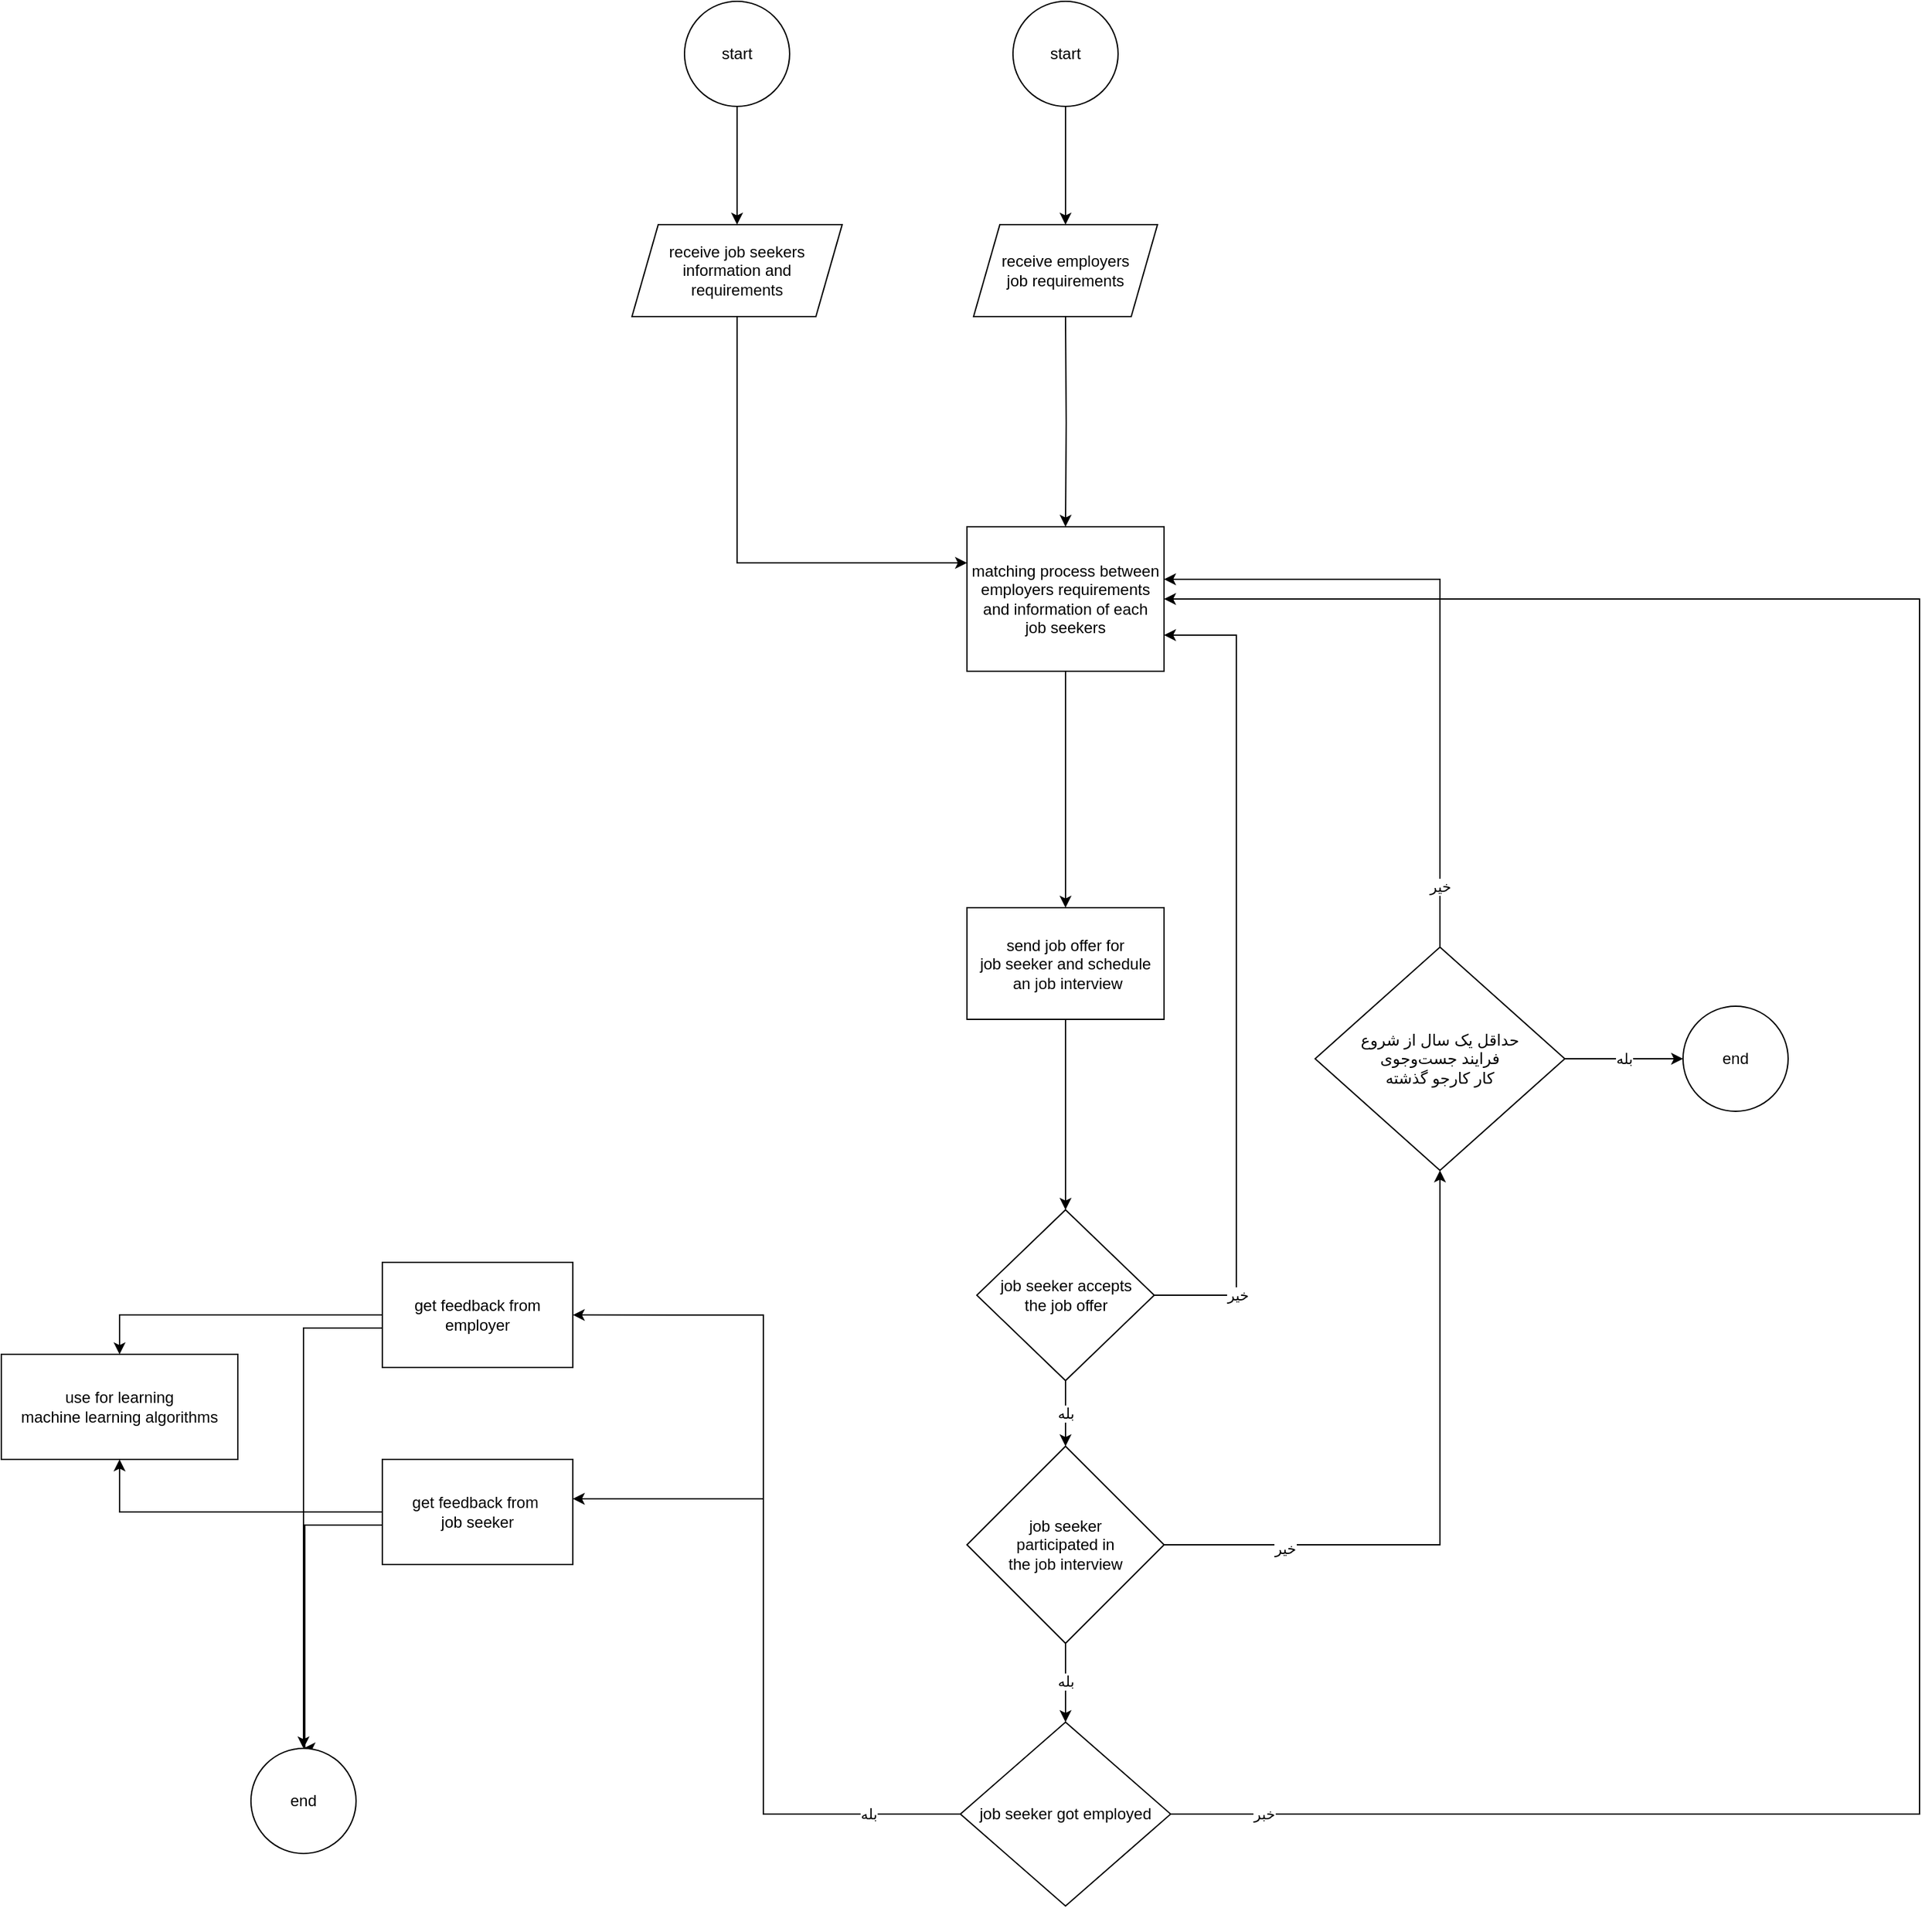 <mxfile version="22.0.2" type="github" pages="7">
  <diagram name="فرایند کلی" id="xsqYRld1EPz5g1VZykKL">
    <mxGraphModel dx="1434" dy="803" grid="1" gridSize="10" guides="1" tooltips="1" connect="1" arrows="1" fold="1" page="1" pageScale="1" pageWidth="850" pageHeight="1100" math="0" shadow="0">
      <root>
        <mxCell id="0" />
        <mxCell id="1" parent="0" />
        <mxCell id="sSDSPZ2XbrXsTm6EUvnx-5" style="edgeStyle=orthogonalEdgeStyle;rounded=0;orthogonalLoop=1;jettySize=auto;html=1;entryX=0.5;entryY=0;entryDx=0;entryDy=0;" parent="1" source="sSDSPZ2XbrXsTm6EUvnx-4" target="2bsC5gfimS9htGCfTkEi-1" edge="1">
          <mxGeometry relative="1" as="geometry">
            <mxPoint x="700" y="410" as="targetPoint" />
          </mxGeometry>
        </mxCell>
        <mxCell id="sSDSPZ2XbrXsTm6EUvnx-4" value="start" style="ellipse;whiteSpace=wrap;html=1;aspect=fixed;" parent="1" vertex="1">
          <mxGeometry x="660" y="260" width="80" height="80" as="geometry" />
        </mxCell>
        <mxCell id="2bsC5gfimS9htGCfTkEi-3" style="edgeStyle=orthogonalEdgeStyle;rounded=0;orthogonalLoop=1;jettySize=auto;html=1;" parent="1" source="sSDSPZ2XbrXsTm6EUvnx-23" target="2bsC5gfimS9htGCfTkEi-2" edge="1">
          <mxGeometry relative="1" as="geometry" />
        </mxCell>
        <mxCell id="sSDSPZ2XbrXsTm6EUvnx-23" value="start" style="ellipse;whiteSpace=wrap;html=1;aspect=fixed;" parent="1" vertex="1">
          <mxGeometry x="910" y="260" width="80" height="80" as="geometry" />
        </mxCell>
        <mxCell id="sSDSPZ2XbrXsTm6EUvnx-29" value="" style="edgeStyle=orthogonalEdgeStyle;rounded=0;orthogonalLoop=1;jettySize=auto;html=1;" parent="1" target="sSDSPZ2XbrXsTm6EUvnx-28" edge="1">
          <mxGeometry relative="1" as="geometry">
            <mxPoint x="950" y="500" as="sourcePoint" />
          </mxGeometry>
        </mxCell>
        <mxCell id="sSDSPZ2XbrXsTm6EUvnx-40" value="" style="edgeStyle=orthogonalEdgeStyle;rounded=0;orthogonalLoop=1;jettySize=auto;html=1;" parent="1" source="sSDSPZ2XbrXsTm6EUvnx-28" target="sSDSPZ2XbrXsTm6EUvnx-39" edge="1">
          <mxGeometry relative="1" as="geometry" />
        </mxCell>
        <mxCell id="sSDSPZ2XbrXsTm6EUvnx-28" value="matching process between employers requirements and information of each &lt;br&gt;job seekers" style="whiteSpace=wrap;html=1;" parent="1" vertex="1">
          <mxGeometry x="875" y="660" width="150" height="110" as="geometry" />
        </mxCell>
        <mxCell id="JIcvqCr_vU4aNH1LNSFw-1" style="edgeStyle=orthogonalEdgeStyle;rounded=0;orthogonalLoop=1;jettySize=auto;html=1;" edge="1" parent="1" source="sSDSPZ2XbrXsTm6EUvnx-39" target="sSDSPZ2XbrXsTm6EUvnx-43">
          <mxGeometry relative="1" as="geometry" />
        </mxCell>
        <mxCell id="sSDSPZ2XbrXsTm6EUvnx-39" value="send job offer for&lt;br&gt;job seeker and schedule&lt;br&gt;&amp;nbsp;an job interview" style="whiteSpace=wrap;html=1;" parent="1" vertex="1">
          <mxGeometry x="875" y="950" width="150" height="85" as="geometry" />
        </mxCell>
        <mxCell id="sSDSPZ2XbrXsTm6EUvnx-47" value="بله" style="edgeStyle=orthogonalEdgeStyle;rounded=0;orthogonalLoop=1;jettySize=auto;html=1;" parent="1" source="sSDSPZ2XbrXsTm6EUvnx-43" target="sSDSPZ2XbrXsTm6EUvnx-46" edge="1">
          <mxGeometry relative="1" as="geometry" />
        </mxCell>
        <mxCell id="ZDBWHXLZpJ7x8ohFpdqg-1" value="خیر" style="edgeStyle=orthogonalEdgeStyle;rounded=0;orthogonalLoop=1;jettySize=auto;html=1;entryX=1;entryY=0.75;entryDx=0;entryDy=0;" parent="1" source="sSDSPZ2XbrXsTm6EUvnx-43" target="sSDSPZ2XbrXsTm6EUvnx-28" edge="1">
          <mxGeometry x="-0.798" relative="1" as="geometry">
            <Array as="points">
              <mxPoint x="1080" y="1245" />
              <mxPoint x="1080" y="743" />
            </Array>
            <mxPoint x="1" as="offset" />
          </mxGeometry>
        </mxCell>
        <mxCell id="sSDSPZ2XbrXsTm6EUvnx-43" value="job seeker accepts &lt;br&gt;the job offer" style="rhombus;whiteSpace=wrap;html=1;" parent="1" vertex="1">
          <mxGeometry x="882.5" y="1180" width="135" height="130" as="geometry" />
        </mxCell>
        <mxCell id="sSDSPZ2XbrXsTm6EUvnx-49" value="" style="edgeStyle=orthogonalEdgeStyle;rounded=0;orthogonalLoop=1;jettySize=auto;html=1;" parent="1" source="sSDSPZ2XbrXsTm6EUvnx-46" target="sSDSPZ2XbrXsTm6EUvnx-48" edge="1">
          <mxGeometry relative="1" as="geometry" />
        </mxCell>
        <mxCell id="LDO11jCoYHWOFDX3HLIF-2" value="خیر" style="edgeLabel;html=1;align=center;verticalAlign=middle;resizable=0;points=[];" parent="sSDSPZ2XbrXsTm6EUvnx-49" vertex="1" connectable="0">
          <mxGeometry x="-0.63" y="-3" relative="1" as="geometry">
            <mxPoint as="offset" />
          </mxGeometry>
        </mxCell>
        <mxCell id="sSDSPZ2XbrXsTm6EUvnx-56" value="" style="edgeStyle=orthogonalEdgeStyle;rounded=0;orthogonalLoop=1;jettySize=auto;html=1;" parent="1" source="sSDSPZ2XbrXsTm6EUvnx-46" target="sSDSPZ2XbrXsTm6EUvnx-55" edge="1">
          <mxGeometry relative="1" as="geometry" />
        </mxCell>
        <mxCell id="LDO11jCoYHWOFDX3HLIF-1" value="بله" style="edgeLabel;html=1;align=center;verticalAlign=middle;resizable=0;points=[];" parent="sSDSPZ2XbrXsTm6EUvnx-56" vertex="1" connectable="0">
          <mxGeometry x="-0.049" y="3" relative="1" as="geometry">
            <mxPoint x="-3" as="offset" />
          </mxGeometry>
        </mxCell>
        <mxCell id="sSDSPZ2XbrXsTm6EUvnx-46" value="job seeker&lt;br&gt;participated in&lt;br&gt;the job interview" style="rhombus;whiteSpace=wrap;html=1;" parent="1" vertex="1">
          <mxGeometry x="875" y="1360" width="150" height="150" as="geometry" />
        </mxCell>
        <mxCell id="sSDSPZ2XbrXsTm6EUvnx-50" value="خیر" style="edgeStyle=orthogonalEdgeStyle;rounded=0;orthogonalLoop=1;jettySize=auto;html=1;exitX=0.5;exitY=0;exitDx=0;exitDy=0;" parent="1" source="sSDSPZ2XbrXsTm6EUvnx-48" target="sSDSPZ2XbrXsTm6EUvnx-28" edge="1">
          <mxGeometry x="-0.809" relative="1" as="geometry">
            <Array as="points">
              <mxPoint x="1235" y="700" />
            </Array>
            <mxPoint y="1" as="offset" />
          </mxGeometry>
        </mxCell>
        <mxCell id="sSDSPZ2XbrXsTm6EUvnx-52" value="بله" style="edgeStyle=orthogonalEdgeStyle;rounded=0;orthogonalLoop=1;jettySize=auto;html=1;" parent="1" source="sSDSPZ2XbrXsTm6EUvnx-48" target="sSDSPZ2XbrXsTm6EUvnx-51" edge="1">
          <mxGeometry relative="1" as="geometry" />
        </mxCell>
        <mxCell id="sSDSPZ2XbrXsTm6EUvnx-48" value="حداقل یک سال از شروع &lt;br&gt;فرایند جست‌وجوی &lt;br&gt;کار کارجو گذشته" style="rhombus;whiteSpace=wrap;html=1;" parent="1" vertex="1">
          <mxGeometry x="1140" y="980" width="190" height="170" as="geometry" />
        </mxCell>
        <mxCell id="sSDSPZ2XbrXsTm6EUvnx-51" value="end" style="ellipse;whiteSpace=wrap;html=1;" parent="1" vertex="1">
          <mxGeometry x="1420" y="1025" width="80" height="80" as="geometry" />
        </mxCell>
        <mxCell id="sSDSPZ2XbrXsTm6EUvnx-62" value="" style="edgeStyle=orthogonalEdgeStyle;rounded=0;orthogonalLoop=1;jettySize=auto;html=1;" parent="1" source="sSDSPZ2XbrXsTm6EUvnx-55" target="sSDSPZ2XbrXsTm6EUvnx-61" edge="1">
          <mxGeometry relative="1" as="geometry">
            <Array as="points">
              <mxPoint x="720" y="1640" />
              <mxPoint x="720" y="1400" />
            </Array>
          </mxGeometry>
        </mxCell>
        <mxCell id="sSDSPZ2XbrXsTm6EUvnx-64" value="بله" style="edgeStyle=orthogonalEdgeStyle;rounded=0;orthogonalLoop=1;jettySize=auto;html=1;" parent="1" source="sSDSPZ2XbrXsTm6EUvnx-55" edge="1">
          <mxGeometry x="-0.793" relative="1" as="geometry">
            <mxPoint x="575" y="1260.059" as="targetPoint" />
            <Array as="points">
              <mxPoint x="720" y="1640" />
              <mxPoint x="720" y="1260" />
            </Array>
            <mxPoint as="offset" />
          </mxGeometry>
        </mxCell>
        <mxCell id="JOD6rmcQuFOae5B9nTMu-3" value="خبر" style="edgeStyle=orthogonalEdgeStyle;rounded=0;orthogonalLoop=1;jettySize=auto;html=1;entryX=1;entryY=0.5;entryDx=0;entryDy=0;" parent="1" source="sSDSPZ2XbrXsTm6EUvnx-55" target="sSDSPZ2XbrXsTm6EUvnx-28" edge="1">
          <mxGeometry x="-0.932" relative="1" as="geometry">
            <Array as="points">
              <mxPoint x="1600" y="1640" />
              <mxPoint x="1600" y="715" />
            </Array>
            <mxPoint as="offset" />
          </mxGeometry>
        </mxCell>
        <mxCell id="sSDSPZ2XbrXsTm6EUvnx-55" value="job seeker got employed" style="rhombus;whiteSpace=wrap;html=1;" parent="1" vertex="1">
          <mxGeometry x="870" y="1570" width="160" height="140" as="geometry" />
        </mxCell>
        <mxCell id="sSDSPZ2XbrXsTm6EUvnx-68" style="edgeStyle=orthogonalEdgeStyle;rounded=0;orthogonalLoop=1;jettySize=auto;html=1;entryX=0.5;entryY=1;entryDx=0;entryDy=0;" parent="1" source="sSDSPZ2XbrXsTm6EUvnx-61" target="sSDSPZ2XbrXsTm6EUvnx-66" edge="1">
          <mxGeometry relative="1" as="geometry" />
        </mxCell>
        <mxCell id="sSDSPZ2XbrXsTm6EUvnx-71" style="edgeStyle=orthogonalEdgeStyle;rounded=0;orthogonalLoop=1;jettySize=auto;html=1;" parent="1" source="sSDSPZ2XbrXsTm6EUvnx-61" edge="1">
          <mxGeometry relative="1" as="geometry">
            <mxPoint x="370" y="1590" as="targetPoint" />
            <Array as="points">
              <mxPoint x="371" y="1420" />
              <mxPoint x="371" y="1590" />
            </Array>
          </mxGeometry>
        </mxCell>
        <mxCell id="sSDSPZ2XbrXsTm6EUvnx-61" value="get feedback from&amp;nbsp;&lt;br&gt;job seeker" style="whiteSpace=wrap;html=1;" parent="1" vertex="1">
          <mxGeometry x="430" y="1370" width="145" height="80" as="geometry" />
        </mxCell>
        <mxCell id="sSDSPZ2XbrXsTm6EUvnx-67" style="edgeStyle=orthogonalEdgeStyle;rounded=0;orthogonalLoop=1;jettySize=auto;html=1;entryX=0.5;entryY=0;entryDx=0;entryDy=0;" parent="1" source="sSDSPZ2XbrXsTm6EUvnx-65" target="sSDSPZ2XbrXsTm6EUvnx-66" edge="1">
          <mxGeometry relative="1" as="geometry" />
        </mxCell>
        <mxCell id="sSDSPZ2XbrXsTm6EUvnx-70" style="edgeStyle=orthogonalEdgeStyle;rounded=0;orthogonalLoop=1;jettySize=auto;html=1;entryX=0.5;entryY=0;entryDx=0;entryDy=0;" parent="1" source="sSDSPZ2XbrXsTm6EUvnx-65" target="sSDSPZ2XbrXsTm6EUvnx-69" edge="1">
          <mxGeometry relative="1" as="geometry">
            <Array as="points">
              <mxPoint x="370" y="1270" />
            </Array>
          </mxGeometry>
        </mxCell>
        <mxCell id="sSDSPZ2XbrXsTm6EUvnx-65" value="get feedback from employer" style="whiteSpace=wrap;html=1;" parent="1" vertex="1">
          <mxGeometry x="430" y="1220" width="145" height="80" as="geometry" />
        </mxCell>
        <mxCell id="sSDSPZ2XbrXsTm6EUvnx-66" value="use for learning &lt;br&gt;machine learning algorithms" style="rounded=0;whiteSpace=wrap;html=1;" parent="1" vertex="1">
          <mxGeometry x="140" y="1290" width="180" height="80" as="geometry" />
        </mxCell>
        <mxCell id="sSDSPZ2XbrXsTm6EUvnx-69" value="end" style="ellipse;whiteSpace=wrap;html=1;aspect=fixed;" parent="1" vertex="1">
          <mxGeometry x="330" y="1590" width="80" height="80" as="geometry" />
        </mxCell>
        <mxCell id="2bsC5gfimS9htGCfTkEi-4" style="edgeStyle=orthogonalEdgeStyle;rounded=0;orthogonalLoop=1;jettySize=auto;html=1;entryX=0;entryY=0.25;entryDx=0;entryDy=0;" parent="1" source="2bsC5gfimS9htGCfTkEi-1" target="sSDSPZ2XbrXsTm6EUvnx-28" edge="1">
          <mxGeometry relative="1" as="geometry">
            <Array as="points">
              <mxPoint x="700" y="687" />
            </Array>
          </mxGeometry>
        </mxCell>
        <mxCell id="2bsC5gfimS9htGCfTkEi-1" value="receive job seekers information and &lt;br&gt;requirements" style="shape=parallelogram;perimeter=parallelogramPerimeter;whiteSpace=wrap;html=1;fixedSize=1;" parent="1" vertex="1">
          <mxGeometry x="620" y="430" width="160" height="70" as="geometry" />
        </mxCell>
        <mxCell id="2bsC5gfimS9htGCfTkEi-2" value="receive employers&lt;br&gt;job requirements" style="shape=parallelogram;perimeter=parallelogramPerimeter;whiteSpace=wrap;html=1;fixedSize=1;" parent="1" vertex="1">
          <mxGeometry x="880" y="430" width="140" height="70" as="geometry" />
        </mxCell>
      </root>
    </mxGraphModel>
  </diagram>
  <diagram id="AI_ywK6Y2zHT0PRTYx18" name="عملکرد سیستم هوش مصنوعی">
    <mxGraphModel dx="1434" dy="803" grid="1" gridSize="10" guides="1" tooltips="1" connect="1" arrows="1" fold="1" page="1" pageScale="1" pageWidth="850" pageHeight="1100" math="0" shadow="0">
      <root>
        <mxCell id="0" />
        <mxCell id="1" parent="0" />
        <mxCell id="sYQbKtf1OWb_VVA9LpRW-9" style="edgeStyle=orthogonalEdgeStyle;rounded=0;orthogonalLoop=1;jettySize=auto;html=1;entryX=0.048;entryY=-0.025;entryDx=0;entryDy=0;exitX=0.5;exitY=1;exitDx=0;exitDy=0;entryPerimeter=0;" parent="1" source="sYQbKtf1OWb_VVA9LpRW-1" target="sYQbKtf1OWb_VVA9LpRW-8" edge="1">
          <mxGeometry relative="1" as="geometry" />
        </mxCell>
        <mxCell id="sYQbKtf1OWb_VVA9LpRW-1" value="دریافت اطلاعات و نیازمندی‌های شغلی&lt;br style=&quot;border-color: var(--border-color);&quot;&gt;&amp;nbsp;کارجویان" style="shape=parallelogram;perimeter=parallelogramPerimeter;whiteSpace=wrap;html=1;fixedSize=1;" parent="1" vertex="1">
          <mxGeometry x="220" y="280" width="140" height="60" as="geometry" />
        </mxCell>
        <mxCell id="kmXiDlGhCLg3P48TQO2j-7" style="edgeStyle=orthogonalEdgeStyle;rounded=0;orthogonalLoop=1;jettySize=auto;html=1;entryX=0.953;entryY=-0.005;entryDx=0;entryDy=0;entryPerimeter=0;" parent="1" source="sYQbKtf1OWb_VVA9LpRW-4" target="sYQbKtf1OWb_VVA9LpRW-8" edge="1">
          <mxGeometry relative="1" as="geometry" />
        </mxCell>
        <mxCell id="sYQbKtf1OWb_VVA9LpRW-4" value="دریافت اطلاعات و نیازمندی‌های شغلی کارفرمایان" style="shape=parallelogram;perimeter=parallelogramPerimeter;whiteSpace=wrap;html=1;fixedSize=1;" parent="1" vertex="1">
          <mxGeometry x="400" y="280" width="140" height="60" as="geometry" />
        </mxCell>
        <mxCell id="sYQbKtf1OWb_VVA9LpRW-20" style="edgeStyle=orthogonalEdgeStyle;rounded=0;orthogonalLoop=1;jettySize=auto;html=1;exitX=0.25;exitY=1;exitDx=0;exitDy=0;entryX=0.5;entryY=0;entryDx=0;entryDy=0;" parent="1" source="sYQbKtf1OWb_VVA9LpRW-8" target="sYQbKtf1OWb_VVA9LpRW-16" edge="1">
          <mxGeometry relative="1" as="geometry">
            <Array as="points">
              <mxPoint x="330" y="600" />
              <mxPoint x="215" y="600" />
            </Array>
          </mxGeometry>
        </mxCell>
        <mxCell id="sYQbKtf1OWb_VVA9LpRW-21" style="edgeStyle=orthogonalEdgeStyle;rounded=0;orthogonalLoop=1;jettySize=auto;html=1;entryX=0.5;entryY=0;entryDx=0;entryDy=0;" parent="1" source="sYQbKtf1OWb_VVA9LpRW-8" target="sYQbKtf1OWb_VVA9LpRW-19" edge="1">
          <mxGeometry relative="1" as="geometry" />
        </mxCell>
        <mxCell id="Tn--8cFWE420k-aciVWT-1" style="edgeStyle=orthogonalEdgeStyle;rounded=0;orthogonalLoop=1;jettySize=auto;html=1;" parent="1" source="sYQbKtf1OWb_VVA9LpRW-8" target="sYQbKtf1OWb_VVA9LpRW-26" edge="1">
          <mxGeometry relative="1" as="geometry">
            <Array as="points">
              <mxPoint x="430" y="570" />
              <mxPoint x="680" y="570" />
              <mxPoint x="680" y="540" />
            </Array>
          </mxGeometry>
        </mxCell>
        <mxCell id="sYQbKtf1OWb_VVA9LpRW-8" value="یکپارچه سازی ساختار اطلاعات&lt;br&gt;&amp;nbsp;و ذخیره سازی آنها&lt;br&gt;در دسته شغلی و شهر مورد نظر" style="rounded=0;whiteSpace=wrap;html=1;" parent="1" vertex="1">
          <mxGeometry x="280" y="430" width="200" height="100" as="geometry" />
        </mxCell>
        <mxCell id="sYQbKtf1OWb_VVA9LpRW-30" style="edgeStyle=orthogonalEdgeStyle;rounded=0;orthogonalLoop=1;jettySize=auto;html=1;entryX=0.25;entryY=0;entryDx=0;entryDy=0;exitX=0.5;exitY=1;exitDx=0;exitDy=0;" parent="1" source="sYQbKtf1OWb_VVA9LpRW-16" target="sYQbKtf1OWb_VVA9LpRW-28" edge="1">
          <mxGeometry relative="1" as="geometry" />
        </mxCell>
        <mxCell id="sYQbKtf1OWb_VVA9LpRW-16" value="انجام فرایند انطباق توسط روش هوش مصنوعی&lt;br&gt;content based" style="rounded=0;whiteSpace=wrap;html=1;" parent="1" vertex="1">
          <mxGeometry x="135" y="680" width="160" height="70" as="geometry" />
        </mxCell>
        <mxCell id="sYQbKtf1OWb_VVA9LpRW-29" style="edgeStyle=orthogonalEdgeStyle;rounded=0;orthogonalLoop=1;jettySize=auto;html=1;entryX=0.75;entryY=0;entryDx=0;entryDy=0;" parent="1" source="sYQbKtf1OWb_VVA9LpRW-19" target="sYQbKtf1OWb_VVA9LpRW-28" edge="1">
          <mxGeometry relative="1" as="geometry">
            <Array as="points">
              <mxPoint x="515" y="820" />
              <mxPoint x="420" y="820" />
            </Array>
          </mxGeometry>
        </mxCell>
        <mxCell id="sYQbKtf1OWb_VVA9LpRW-19" value="انجام&amp;nbsp;فرآیند انطباق توسط&lt;br&gt;&amp;nbsp;مدل هوش مصنوعی&lt;br&gt;collaborative filtering" style="rounded=0;whiteSpace=wrap;html=1;" parent="1" vertex="1">
          <mxGeometry x="425" y="670" width="180" height="90" as="geometry" />
        </mxCell>
        <mxCell id="sYQbKtf1OWb_VVA9LpRW-35" value="" style="edgeStyle=orthogonalEdgeStyle;rounded=0;orthogonalLoop=1;jettySize=auto;html=1;exitX=0.5;exitY=1;exitDx=0;exitDy=0;" parent="1" source="sYQbKtf1OWb_VVA9LpRW-26" target="sYQbKtf1OWb_VVA9LpRW-34" edge="1">
          <mxGeometry relative="1" as="geometry" />
        </mxCell>
        <mxCell id="sYQbKtf1OWb_VVA9LpRW-26" value="بهروز رسانی ضرایب&lt;br&gt;&amp;nbsp;مدل هوش مصنوعی&amp;nbsp;&lt;br&gt;collaborative filtering" style="rounded=0;whiteSpace=wrap;html=1;" parent="1" vertex="1">
          <mxGeometry x="880" y="510" width="160" height="60" as="geometry" />
        </mxCell>
        <mxCell id="sYQbKtf1OWb_VVA9LpRW-33" value="" style="edgeStyle=orthogonalEdgeStyle;rounded=0;orthogonalLoop=1;jettySize=auto;html=1;" parent="1" source="sYQbKtf1OWb_VVA9LpRW-28" target="sYQbKtf1OWb_VVA9LpRW-32" edge="1">
          <mxGeometry relative="1" as="geometry" />
        </mxCell>
        <mxCell id="sYQbKtf1OWb_VVA9LpRW-28" value="تلفیق نتایج به روش رای گیری و &lt;br&gt;وزن دهی با حساب درجه اطمینان هرکدام به صورت اتوماتیک" style="rounded=0;whiteSpace=wrap;html=1;" parent="1" vertex="1">
          <mxGeometry x="270" y="880" width="200" height="100" as="geometry" />
        </mxCell>
        <mxCell id="sYQbKtf1OWb_VVA9LpRW-37" style="edgeStyle=orthogonalEdgeStyle;rounded=0;orthogonalLoop=1;jettySize=auto;html=1;entryX=0.75;entryY=1;entryDx=0;entryDy=0;" parent="1" source="sYQbKtf1OWb_VVA9LpRW-32" target="sYQbKtf1OWb_VVA9LpRW-26" edge="1">
          <mxGeometry relative="1" as="geometry" />
        </mxCell>
        <mxCell id="kmXiDlGhCLg3P48TQO2j-6" value="" style="edgeStyle=orthogonalEdgeStyle;rounded=0;orthogonalLoop=1;jettySize=auto;html=1;" parent="1" source="sYQbKtf1OWb_VVA9LpRW-32" edge="1">
          <mxGeometry relative="1" as="geometry">
            <mxPoint x="370" y="1180" as="targetPoint" />
          </mxGeometry>
        </mxCell>
        <mxCell id="sYQbKtf1OWb_VVA9LpRW-32" value="ذخیره سازی نتایج نهایی" style="whiteSpace=wrap;html=1;rounded=0;" parent="1" vertex="1">
          <mxGeometry x="295" y="1050" width="150" height="60" as="geometry" />
        </mxCell>
        <mxCell id="sYQbKtf1OWb_VVA9LpRW-36" style="edgeStyle=orthogonalEdgeStyle;rounded=0;orthogonalLoop=1;jettySize=auto;html=1;entryX=1;entryY=0.5;entryDx=0;entryDy=0;" parent="1" source="sYQbKtf1OWb_VVA9LpRW-34" target="sYQbKtf1OWb_VVA9LpRW-19" edge="1">
          <mxGeometry relative="1" as="geometry" />
        </mxCell>
        <mxCell id="sYQbKtf1OWb_VVA9LpRW-34" value="ذخیره سازی ضرایب مدل" style="whiteSpace=wrap;html=1;rounded=0;" parent="1" vertex="1">
          <mxGeometry x="720" y="685" width="120" height="60" as="geometry" />
        </mxCell>
        <mxCell id="sYQbKtf1OWb_VVA9LpRW-39" style="edgeStyle=orthogonalEdgeStyle;rounded=0;orthogonalLoop=1;jettySize=auto;html=1;" parent="1" source="sYQbKtf1OWb_VVA9LpRW-38" target="sYQbKtf1OWb_VVA9LpRW-26" edge="1">
          <mxGeometry relative="1" as="geometry" />
        </mxCell>
        <mxCell id="sYQbKtf1OWb_VVA9LpRW-38" value="دریافت بازخوردهای &lt;br&gt;کارجویان و کارفرمایان" style="shape=parallelogram;perimeter=parallelogramPerimeter;whiteSpace=wrap;html=1;fixedSize=1;" parent="1" vertex="1">
          <mxGeometry x="1160" y="505" width="180" height="70" as="geometry" />
        </mxCell>
        <mxCell id="gjl_Yu6PmO5IUz2v2nrs-4" value="" style="edgeStyle=orthogonalEdgeStyle;rounded=0;orthogonalLoop=1;jettySize=auto;html=1;" parent="1" source="gjl_Yu6PmO5IUz2v2nrs-1" target="gjl_Yu6PmO5IUz2v2nrs-3" edge="1">
          <mxGeometry relative="1" as="geometry" />
        </mxCell>
        <mxCell id="w2-kpWb-v1dsUUWtmuEk-2" style="edgeStyle=orthogonalEdgeStyle;rounded=0;orthogonalLoop=1;jettySize=auto;html=1;" parent="1" source="gjl_Yu6PmO5IUz2v2nrs-1" target="sYQbKtf1OWb_VVA9LpRW-38" edge="1">
          <mxGeometry relative="1" as="geometry" />
        </mxCell>
        <mxCell id="gjl_Yu6PmO5IUz2v2nrs-1" value="ارسال معرفی نامه" style="whiteSpace=wrap;html=1;rounded=0;" parent="1" vertex="1">
          <mxGeometry x="310" y="1180" width="120" height="60" as="geometry" />
        </mxCell>
        <mxCell id="gjl_Yu6PmO5IUz2v2nrs-3" value="پایان" style="ellipse;whiteSpace=wrap;html=1;rounded=0;" parent="1" vertex="1">
          <mxGeometry x="330" y="1330" width="80" height="80" as="geometry" />
        </mxCell>
        <mxCell id="Q7LduM8VD_5iMhh00GcL-2" style="edgeStyle=orthogonalEdgeStyle;rounded=0;orthogonalLoop=1;jettySize=auto;html=1;" parent="1" source="Q7LduM8VD_5iMhh00GcL-1" target="sYQbKtf1OWb_VVA9LpRW-1" edge="1">
          <mxGeometry relative="1" as="geometry">
            <Array as="points">
              <mxPoint x="290" y="190" />
            </Array>
          </mxGeometry>
        </mxCell>
        <mxCell id="Q7LduM8VD_5iMhh00GcL-5" style="edgeStyle=orthogonalEdgeStyle;rounded=0;orthogonalLoop=1;jettySize=auto;html=1;" parent="1" source="Q7LduM8VD_5iMhh00GcL-1" target="sYQbKtf1OWb_VVA9LpRW-4" edge="1">
          <mxGeometry relative="1" as="geometry">
            <Array as="points">
              <mxPoint x="470" y="190" />
            </Array>
          </mxGeometry>
        </mxCell>
        <mxCell id="Q7LduM8VD_5iMhh00GcL-1" value="شروع" style="ellipse;whiteSpace=wrap;html=1;aspect=fixed;" parent="1" vertex="1">
          <mxGeometry x="340" y="150" width="80" height="80" as="geometry" />
        </mxCell>
      </root>
    </mxGraphModel>
  </diagram>
  <diagram id="doU2SKU-TRiqMJY24zdP" name="ادقام دو روش هوش مصنوعی">
    <mxGraphModel dx="1434" dy="1903" grid="1" gridSize="10" guides="1" tooltips="1" connect="1" arrows="1" fold="1" page="1" pageScale="1" pageWidth="850" pageHeight="1100" math="0" shadow="0">
      <root>
        <mxCell id="0" />
        <mxCell id="1" parent="0" />
        <mxCell id="9Jsc9hv8LB5l6HOphNIL-5" value="" style="edgeStyle=orthogonalEdgeStyle;rounded=0;orthogonalLoop=1;jettySize=auto;html=1;" parent="1" source="8z-_PV1dmMGFMt97LMeE-1" target="9Jsc9hv8LB5l6HOphNIL-4" edge="1">
          <mxGeometry relative="1" as="geometry" />
        </mxCell>
        <mxCell id="8z-_PV1dmMGFMt97LMeE-1" value="&lt;span style=&quot;color: rgb(0, 0, 0); font-family: Helvetica; font-size: 12px; font-style: normal; font-variant-ligatures: normal; font-variant-caps: normal; font-weight: 400; letter-spacing: normal; orphans: 2; text-align: center; text-indent: 0px; text-transform: none; widows: 2; word-spacing: 0px; -webkit-text-stroke-width: 0px; background-color: rgb(251, 251, 251); text-decoration-thickness: initial; text-decoration-style: initial; text-decoration-color: initial; float: none; display: inline !important;&quot;&gt;دریافت پنج نتیجه برتر فرایند انطباق&lt;br&gt;&amp;nbsp;به همراه درجه‌های اطمینان آنها توسط&lt;br&gt;&amp;nbsp;روش هوش مصنوعی مبتنی بر محتوا&lt;br&gt;&lt;/span&gt;" style="shape=parallelogram;perimeter=parallelogramPerimeter;whiteSpace=wrap;html=1;fixedSize=1;" parent="1" vertex="1">
          <mxGeometry x="70" y="40" width="240" height="110" as="geometry" />
        </mxCell>
        <mxCell id="9Jsc9hv8LB5l6HOphNIL-7" value="" style="edgeStyle=orthogonalEdgeStyle;rounded=0;orthogonalLoop=1;jettySize=auto;html=1;" parent="1" source="9Jsc9hv8LB5l6HOphNIL-3" target="9Jsc9hv8LB5l6HOphNIL-6" edge="1">
          <mxGeometry relative="1" as="geometry" />
        </mxCell>
        <mxCell id="9Jsc9hv8LB5l6HOphNIL-3" value="&lt;span style=&quot;color: rgb(0, 0, 0); font-family: Helvetica; font-size: 12px; font-style: normal; font-variant-ligatures: normal; font-variant-caps: normal; font-weight: 400; letter-spacing: normal; orphans: 2; text-align: center; text-indent: 0px; text-transform: none; widows: 2; word-spacing: 0px; -webkit-text-stroke-width: 0px; background-color: rgb(251, 251, 251); text-decoration-thickness: initial; text-decoration-style: initial; text-decoration-color: initial; float: none; display: inline !important;&quot;&gt;دریافت پنج نتیجه برتر فرآیند انطباق&lt;br&gt;&amp;nbsp;به همراه درجه‌های اطمینان آنها توسط&lt;br&gt;&amp;nbsp;مدل از پیش آموزش دیده با روش&lt;br&gt;&amp;nbsp;هوش مصنوعی ارتباط محتوایی&lt;/span&gt;" style="shape=parallelogram;perimeter=parallelogramPerimeter;whiteSpace=wrap;html=1;fixedSize=1;" parent="1" vertex="1">
          <mxGeometry x="495" y="40" width="240" height="110" as="geometry" />
        </mxCell>
        <mxCell id="9Jsc9hv8LB5l6HOphNIL-10" style="edgeStyle=orthogonalEdgeStyle;rounded=0;orthogonalLoop=1;jettySize=auto;html=1;entryX=0.25;entryY=0;entryDx=0;entryDy=0;" parent="1" source="9Jsc9hv8LB5l6HOphNIL-4" target="9Jsc9hv8LB5l6HOphNIL-8" edge="1">
          <mxGeometry relative="1" as="geometry" />
        </mxCell>
        <mxCell id="9Jsc9hv8LB5l6HOphNIL-4" value="ضرب درجه‌های اطمینان در وزن این روش" style="whiteSpace=wrap;html=1;" parent="1" vertex="1">
          <mxGeometry x="130" y="245" width="120" height="60" as="geometry" />
        </mxCell>
        <mxCell id="9Jsc9hv8LB5l6HOphNIL-9" style="edgeStyle=orthogonalEdgeStyle;rounded=0;orthogonalLoop=1;jettySize=auto;html=1;entryX=0.75;entryY=0;entryDx=0;entryDy=0;" parent="1" source="9Jsc9hv8LB5l6HOphNIL-6" target="9Jsc9hv8LB5l6HOphNIL-8" edge="1">
          <mxGeometry relative="1" as="geometry" />
        </mxCell>
        <mxCell id="9Jsc9hv8LB5l6HOphNIL-6" value="&lt;span style=&quot;color: rgb(0, 0, 0); font-family: Helvetica; font-size: 12px; font-style: normal; font-variant-ligatures: normal; font-variant-caps: normal; font-weight: 400; letter-spacing: normal; orphans: 2; text-align: center; text-indent: 0px; text-transform: none; widows: 2; word-spacing: 0px; -webkit-text-stroke-width: 0px; background-color: rgb(251, 251, 251); text-decoration-thickness: initial; text-decoration-style: initial; text-decoration-color: initial; float: none; display: inline !important;&quot;&gt;ضرب درجه‌های اطمینان در وزن این روش&lt;/span&gt;" style="whiteSpace=wrap;html=1;" parent="1" vertex="1">
          <mxGeometry x="555" y="260" width="120" height="60" as="geometry" />
        </mxCell>
        <mxCell id="9Jsc9hv8LB5l6HOphNIL-12" value="" style="edgeStyle=orthogonalEdgeStyle;rounded=0;orthogonalLoop=1;jettySize=auto;html=1;" parent="1" source="9Jsc9hv8LB5l6HOphNIL-8" target="9Jsc9hv8LB5l6HOphNIL-11" edge="1">
          <mxGeometry relative="1" as="geometry" />
        </mxCell>
        <mxCell id="9Jsc9hv8LB5l6HOphNIL-8" value="لیست کردن اعداد با استفاده از عملگر&lt;br&gt;Logical OR" style="rounded=0;whiteSpace=wrap;html=1;" parent="1" vertex="1">
          <mxGeometry x="365" y="380" width="120" height="60" as="geometry" />
        </mxCell>
        <mxCell id="9Jsc9hv8LB5l6HOphNIL-14" style="edgeStyle=orthogonalEdgeStyle;rounded=0;orthogonalLoop=1;jettySize=auto;html=1;entryX=0;entryY=0.5;entryDx=0;entryDy=0;" parent="1" source="9Jsc9hv8LB5l6HOphNIL-11" target="9Jsc9hv8LB5l6HOphNIL-13" edge="1">
          <mxGeometry relative="1" as="geometry">
            <Array as="points">
              <mxPoint x="620" y="555" />
              <mxPoint x="620" y="655" />
            </Array>
          </mxGeometry>
        </mxCell>
        <mxCell id="0oyyDDzwqcTkBLnyTRoW-2" value="" style="edgeStyle=orthogonalEdgeStyle;rounded=0;orthogonalLoop=1;jettySize=auto;html=1;" parent="1" source="9Jsc9hv8LB5l6HOphNIL-11" target="0oyyDDzwqcTkBLnyTRoW-1" edge="1">
          <mxGeometry relative="1" as="geometry" />
        </mxCell>
        <mxCell id="9Jsc9hv8LB5l6HOphNIL-11" value="ذخریه گزینه اول لیست به عنوان نتیجه نهایی به همراه روش محاسبه کننده آن" style="whiteSpace=wrap;html=1;rounded=0;" parent="1" vertex="1">
          <mxGeometry x="353" y="520" width="145" height="70" as="geometry" />
        </mxCell>
        <mxCell id="9Jsc9hv8LB5l6HOphNIL-16" value="" style="edgeStyle=orthogonalEdgeStyle;rounded=0;orthogonalLoop=1;jettySize=auto;html=1;" parent="1" source="9Jsc9hv8LB5l6HOphNIL-13" target="9Jsc9hv8LB5l6HOphNIL-15" edge="1">
          <mxGeometry relative="1" as="geometry" />
        </mxCell>
        <mxCell id="9Jsc9hv8LB5l6HOphNIL-13" value="دریافت بازخورد کارجو&lt;br&gt;&amp;nbsp;و کارفرما به نتیجه انطباق" style="shape=parallelogram;perimeter=parallelogramPerimeter;whiteSpace=wrap;html=1;fixedSize=1;" parent="1" vertex="1">
          <mxGeometry x="840" y="620" width="180" height="70" as="geometry" />
        </mxCell>
        <mxCell id="9Jsc9hv8LB5l6HOphNIL-18" value="" style="edgeStyle=orthogonalEdgeStyle;rounded=0;orthogonalLoop=1;jettySize=auto;html=1;" parent="1" source="9Jsc9hv8LB5l6HOphNIL-15" target="9Jsc9hv8LB5l6HOphNIL-17" edge="1">
          <mxGeometry relative="1" as="geometry" />
        </mxCell>
        <mxCell id="9Jsc9hv8LB5l6HOphNIL-20" value="" style="edgeStyle=orthogonalEdgeStyle;rounded=0;orthogonalLoop=1;jettySize=auto;html=1;" parent="1" source="9Jsc9hv8LB5l6HOphNIL-15" target="9Jsc9hv8LB5l6HOphNIL-19" edge="1">
          <mxGeometry relative="1" as="geometry" />
        </mxCell>
        <mxCell id="9Jsc9hv8LB5l6HOphNIL-15" value="بازخورد مثبت بوده؟" style="rhombus;whiteSpace=wrap;html=1;" parent="1" vertex="1">
          <mxGeometry x="882.5" y="455" width="95" height="95" as="geometry" />
        </mxCell>
        <mxCell id="9Jsc9hv8LB5l6HOphNIL-22" style="edgeStyle=orthogonalEdgeStyle;rounded=0;orthogonalLoop=1;jettySize=auto;html=1;" parent="1" source="9Jsc9hv8LB5l6HOphNIL-17" target="9Jsc9hv8LB5l6HOphNIL-21" edge="1">
          <mxGeometry relative="1" as="geometry">
            <Array as="points">
              <mxPoint x="780" y="340" />
              <mxPoint x="930" y="340" />
            </Array>
          </mxGeometry>
        </mxCell>
        <mxCell id="9Jsc9hv8LB5l6HOphNIL-17" value="کاهش وزن روشی که این پیشنهاد را داده" style="whiteSpace=wrap;html=1;" parent="1" vertex="1">
          <mxGeometry x="700" y="472.5" width="120" height="60" as="geometry" />
        </mxCell>
        <mxCell id="9Jsc9hv8LB5l6HOphNIL-23" style="edgeStyle=orthogonalEdgeStyle;rounded=0;orthogonalLoop=1;jettySize=auto;html=1;" parent="1" source="9Jsc9hv8LB5l6HOphNIL-19" edge="1">
          <mxGeometry relative="1" as="geometry">
            <mxPoint x="930" y="300" as="targetPoint" />
            <Array as="points">
              <mxPoint x="1101" y="340" />
              <mxPoint x="931" y="340" />
            </Array>
          </mxGeometry>
        </mxCell>
        <mxCell id="9Jsc9hv8LB5l6HOphNIL-19" value="&lt;span style=&quot;color: rgb(0, 0, 0); font-family: Helvetica; font-size: 12px; font-style: normal; font-variant-ligatures: normal; font-variant-caps: normal; font-weight: 400; letter-spacing: normal; orphans: 2; text-align: center; text-indent: 0px; text-transform: none; widows: 2; word-spacing: 0px; -webkit-text-stroke-width: 0px; background-color: rgb(251, 251, 251); text-decoration-thickness: initial; text-decoration-style: initial; text-decoration-color: initial; float: none; display: inline !important;&quot;&gt;افزایش وزن روشی که این پیشنهاد را داده&lt;/span&gt;" style="whiteSpace=wrap;html=1;" parent="1" vertex="1">
          <mxGeometry x="1040" y="472.5" width="121" height="60" as="geometry" />
        </mxCell>
        <mxCell id="9Jsc9hv8LB5l6HOphNIL-24" style="edgeStyle=orthogonalEdgeStyle;rounded=0;orthogonalLoop=1;jettySize=auto;html=1;entryX=1;entryY=0.5;entryDx=0;entryDy=0;" parent="1" source="9Jsc9hv8LB5l6HOphNIL-21" target="9Jsc9hv8LB5l6HOphNIL-6" edge="1">
          <mxGeometry relative="1" as="geometry" />
        </mxCell>
        <mxCell id="9Jsc9hv8LB5l6HOphNIL-25" style="edgeStyle=orthogonalEdgeStyle;rounded=0;orthogonalLoop=1;jettySize=auto;html=1;entryX=0.829;entryY=0.017;entryDx=0;entryDy=0;entryPerimeter=0;" parent="1" source="9Jsc9hv8LB5l6HOphNIL-21" target="9Jsc9hv8LB5l6HOphNIL-4" edge="1">
          <mxGeometry relative="1" as="geometry">
            <Array as="points">
              <mxPoint x="930" y="225" />
              <mxPoint x="230" y="225" />
            </Array>
          </mxGeometry>
        </mxCell>
        <mxCell id="9Jsc9hv8LB5l6HOphNIL-21" value="وزن دهی مجدد به هرکدام از دو روش و ذخیره آنها" style="rounded=0;whiteSpace=wrap;html=1;" parent="1" vertex="1">
          <mxGeometry x="870" y="260" width="120" height="60" as="geometry" />
        </mxCell>
        <mxCell id="1kw9_37QbFerkpMZjwTe-2" style="edgeStyle=orthogonalEdgeStyle;rounded=0;orthogonalLoop=1;jettySize=auto;html=1;" parent="1" source="1kw9_37QbFerkpMZjwTe-1" target="9Jsc9hv8LB5l6HOphNIL-3" edge="1">
          <mxGeometry relative="1" as="geometry" />
        </mxCell>
        <mxCell id="1kw9_37QbFerkpMZjwTe-3" style="edgeStyle=orthogonalEdgeStyle;rounded=0;orthogonalLoop=1;jettySize=auto;html=1;entryX=0.5;entryY=0;entryDx=0;entryDy=0;" parent="1" source="1kw9_37QbFerkpMZjwTe-1" target="8z-_PV1dmMGFMt97LMeE-1" edge="1">
          <mxGeometry relative="1" as="geometry" />
        </mxCell>
        <mxCell id="1kw9_37QbFerkpMZjwTe-1" value="شروع" style="ellipse;whiteSpace=wrap;html=1;aspect=fixed;" parent="1" vertex="1">
          <mxGeometry x="370" y="-140" width="80" height="80" as="geometry" />
        </mxCell>
        <mxCell id="0oyyDDzwqcTkBLnyTRoW-1" value="پایان" style="ellipse;whiteSpace=wrap;html=1;rounded=0;" parent="1" vertex="1">
          <mxGeometry x="385.5" y="665" width="80" height="80" as="geometry" />
        </mxCell>
      </root>
    </mxGraphModel>
  </diagram>
  <diagram id="JAyL-ZRFonJzpZkZ4LgY" name="روش مبتنی بر محتوا (content based)">
    <mxGraphModel dx="1434" dy="1903" grid="1" gridSize="10" guides="1" tooltips="1" connect="1" arrows="1" fold="1" page="1" pageScale="1" pageWidth="850" pageHeight="1100" math="0" shadow="0">
      <root>
        <mxCell id="0" />
        <mxCell id="1" parent="0" />
        <mxCell id="-16nt2yaV-b1hPNWE-eQ-3" value="" style="edgeStyle=orthogonalEdgeStyle;rounded=0;orthogonalLoop=1;jettySize=auto;html=1;" parent="1" source="-16nt2yaV-b1hPNWE-eQ-1" target="-16nt2yaV-b1hPNWE-eQ-2" edge="1">
          <mxGeometry relative="1" as="geometry" />
        </mxCell>
        <mxCell id="-16nt2yaV-b1hPNWE-eQ-1" value="متن توضیحات&lt;br&gt;&amp;nbsp;کارجو" style="shape=parallelogram;perimeter=parallelogramPerimeter;whiteSpace=wrap;html=1;fixedSize=1;" parent="1" vertex="1">
          <mxGeometry x="535" y="145" width="140" height="70" as="geometry" />
        </mxCell>
        <mxCell id="-16nt2yaV-b1hPNWE-eQ-20" style="edgeStyle=orthogonalEdgeStyle;rounded=0;orthogonalLoop=1;jettySize=auto;html=1;exitX=0.5;exitY=1;exitDx=0;exitDy=0;" parent="1" source="-16nt2yaV-b1hPNWE-eQ-2" edge="1">
          <mxGeometry relative="1" as="geometry">
            <mxPoint x="480" y="530" as="targetPoint" />
          </mxGeometry>
        </mxCell>
        <mxCell id="-16nt2yaV-b1hPNWE-eQ-2" value="استفاده از الگوریتم&lt;br&gt;TF-IDF&lt;br&gt;برای ساخت بردار تکرار کلمات" style="whiteSpace=wrap;html=1;" parent="1" vertex="1">
          <mxGeometry x="537.5" y="280" width="135" height="75" as="geometry" />
        </mxCell>
        <mxCell id="-16nt2yaV-b1hPNWE-eQ-6" value="" style="edgeStyle=orthogonalEdgeStyle;rounded=0;orthogonalLoop=1;jettySize=auto;html=1;" parent="1" source="-16nt2yaV-b1hPNWE-eQ-7" target="-16nt2yaV-b1hPNWE-eQ-9" edge="1">
          <mxGeometry relative="1" as="geometry" />
        </mxCell>
        <mxCell id="-16nt2yaV-b1hPNWE-eQ-7" value="متن توضیحات&lt;br style=&quot;border-color: var(--border-color);&quot;&gt;&amp;nbsp;کارفرما" style="shape=parallelogram;perimeter=parallelogramPerimeter;whiteSpace=wrap;html=1;fixedSize=1;" parent="1" vertex="1">
          <mxGeometry x="1003.75" y="150" width="147.5" height="70" as="geometry" />
        </mxCell>
        <mxCell id="-16nt2yaV-b1hPNWE-eQ-8" value="" style="edgeStyle=orthogonalEdgeStyle;rounded=0;orthogonalLoop=1;jettySize=auto;html=1;" parent="1" source="-16nt2yaV-b1hPNWE-eQ-9" target="-16nt2yaV-b1hPNWE-eQ-10" edge="1">
          <mxGeometry relative="1" as="geometry">
            <Array as="points">
              <mxPoint x="1078" y="460" />
              <mxPoint x="990" y="460" />
            </Array>
          </mxGeometry>
        </mxCell>
        <mxCell id="-16nt2yaV-b1hPNWE-eQ-9" value="استفاده از الگوریتم&lt;br&gt;TF-IDF&lt;br&gt;برای ساخت بردار تکرار کلمات" style="whiteSpace=wrap;html=1;" parent="1" vertex="1">
          <mxGeometry x="1010" y="280" width="135" height="75" as="geometry" />
        </mxCell>
        <mxCell id="-16nt2yaV-b1hPNWE-eQ-22" value="" style="edgeStyle=orthogonalEdgeStyle;rounded=0;orthogonalLoop=1;jettySize=auto;html=1;" parent="1" source="-16nt2yaV-b1hPNWE-eQ-10" target="-16nt2yaV-b1hPNWE-eQ-21" edge="1">
          <mxGeometry relative="1" as="geometry" />
        </mxCell>
        <mxCell id="-16nt2yaV-b1hPNWE-eQ-10" value="نرمال کردن دو بردار به منظور&lt;br&gt;&amp;nbsp;وارد کردنشان به یک فضای&lt;br&gt;&amp;nbsp;یکسان و ادغام دو بردار" style="whiteSpace=wrap;html=1;" parent="1" vertex="1">
          <mxGeometry x="895" y="530" width="190" height="110" as="geometry" />
        </mxCell>
        <mxCell id="-16nt2yaV-b1hPNWE-eQ-13" value="" style="edgeStyle=orthogonalEdgeStyle;rounded=0;orthogonalLoop=1;jettySize=auto;html=1;" parent="1" source="-16nt2yaV-b1hPNWE-eQ-11" target="-16nt2yaV-b1hPNWE-eQ-12" edge="1">
          <mxGeometry relative="1" as="geometry" />
        </mxCell>
        <mxCell id="-16nt2yaV-b1hPNWE-eQ-11" value="دریافت مهارت‌های کارجو&lt;br&gt;به صورت لیستی از&amp;nbsp;&lt;br&gt;ENUM ها&lt;br&gt;(متغیرهایی که در هر مورد &lt;br&gt;تنها مقادیر خاصی را می‌توان&lt;br&gt;&amp;nbsp;به آنها اختصاص داد)" style="shape=parallelogram;perimeter=parallelogramPerimeter;whiteSpace=wrap;html=1;fixedSize=1;" parent="1" vertex="1">
          <mxGeometry x="240" y="145" width="230" height="115" as="geometry" />
        </mxCell>
        <mxCell id="-16nt2yaV-b1hPNWE-eQ-19" style="edgeStyle=orthogonalEdgeStyle;rounded=0;orthogonalLoop=1;jettySize=auto;html=1;" parent="1" source="-16nt2yaV-b1hPNWE-eQ-12" target="-16nt2yaV-b1hPNWE-eQ-18" edge="1">
          <mxGeometry relative="1" as="geometry">
            <Array as="points">
              <mxPoint x="355" y="485" />
              <mxPoint x="480" y="485" />
            </Array>
          </mxGeometry>
        </mxCell>
        <mxCell id="-16nt2yaV-b1hPNWE-eQ-12" value="اختصاص دادن عدد به هرکدام&lt;br&gt;&amp;nbsp;از متغیرهای مهارت‌ها و &lt;br&gt;تبدیل این اعداد به یک بردار" style="whiteSpace=wrap;html=1;" parent="1" vertex="1">
          <mxGeometry x="276.25" y="355" width="157.5" height="85" as="geometry" />
        </mxCell>
        <mxCell id="-16nt2yaV-b1hPNWE-eQ-14" value="" style="edgeStyle=orthogonalEdgeStyle;rounded=0;orthogonalLoop=1;jettySize=auto;html=1;" parent="1" source="-16nt2yaV-b1hPNWE-eQ-15" target="-16nt2yaV-b1hPNWE-eQ-16" edge="1">
          <mxGeometry relative="1" as="geometry" />
        </mxCell>
        <mxCell id="-16nt2yaV-b1hPNWE-eQ-15" value="دریافت مهارت‌های مورد نیاز&lt;br&gt;&amp;nbsp;کارفرما به صورت لیستی از&amp;nbsp;&lt;br&gt;ENUM ها&lt;br&gt;(متغیرهایی که در هر مورد &lt;br&gt;تنها مقادیر خاصی را می‌توان &lt;br&gt;به آنها اختصاص داد)" style="shape=parallelogram;perimeter=parallelogramPerimeter;whiteSpace=wrap;html=1;fixedSize=1;" parent="1" vertex="1">
          <mxGeometry x="750" y="145" width="230" height="115" as="geometry" />
        </mxCell>
        <mxCell id="-16nt2yaV-b1hPNWE-eQ-17" style="edgeStyle=orthogonalEdgeStyle;rounded=0;orthogonalLoop=1;jettySize=auto;html=1;" parent="1" source="-16nt2yaV-b1hPNWE-eQ-16" target="-16nt2yaV-b1hPNWE-eQ-10" edge="1">
          <mxGeometry relative="1" as="geometry" />
        </mxCell>
        <mxCell id="-16nt2yaV-b1hPNWE-eQ-16" value="اختصاص دادن عدد به هرکدام&lt;br&gt;&amp;nbsp;از متغیرهای مهارت‌ها و &lt;br&gt;تبدیل این اعداد به یک بردار" style="whiteSpace=wrap;html=1;" parent="1" vertex="1">
          <mxGeometry x="786.25" y="355" width="157.5" height="85" as="geometry" />
        </mxCell>
        <mxCell id="uDS2B9fg34sWUOL_oeGo-2" style="edgeStyle=orthogonalEdgeStyle;rounded=0;orthogonalLoop=1;jettySize=auto;html=1;" edge="1" parent="1" source="-16nt2yaV-b1hPNWE-eQ-18" target="uDS2B9fg34sWUOL_oeGo-1">
          <mxGeometry relative="1" as="geometry" />
        </mxCell>
        <mxCell id="-16nt2yaV-b1hPNWE-eQ-18" value="نرمال کردن دو بردار به منظور&lt;br&gt;&amp;nbsp;وارد کردنشان به یک فضای&amp;nbsp;&lt;br&gt;یکسان و ادغام دو بردار&lt;br&gt;و وارد کردنشان" style="whiteSpace=wrap;html=1;" parent="1" vertex="1">
          <mxGeometry x="380" y="530" width="180" height="110" as="geometry" />
        </mxCell>
        <mxCell id="-16nt2yaV-b1hPNWE-eQ-26" style="edgeStyle=orthogonalEdgeStyle;rounded=0;orthogonalLoop=1;jettySize=auto;html=1;" parent="1" source="-16nt2yaV-b1hPNWE-eQ-21" target="-16nt2yaV-b1hPNWE-eQ-23" edge="1">
          <mxGeometry relative="1" as="geometry">
            <Array as="points">
              <mxPoint x="990" y="940" />
              <mxPoint x="783" y="940" />
            </Array>
          </mxGeometry>
        </mxCell>
        <mxCell id="-16nt2yaV-b1hPNWE-eQ-21" value="افزودن بردار به فضای نقاط نشان دهنده&lt;br&gt;&amp;nbsp;نیازمندی‌های فعال شرکت‌ها &lt;br&gt;به عنوان نقطه‌ای جدید&lt;br&gt;در دسته شغلی و شهر مورد نظر&lt;br&gt;(ذخیره آنها در پایگاه داده)" style="whiteSpace=wrap;html=1;" parent="1" vertex="1">
          <mxGeometry x="872.5" y="760" width="235" height="130" as="geometry" />
        </mxCell>
        <mxCell id="-16nt2yaV-b1hPNWE-eQ-28" value="" style="edgeStyle=orthogonalEdgeStyle;rounded=0;orthogonalLoop=1;jettySize=auto;html=1;" parent="1" source="-16nt2yaV-b1hPNWE-eQ-23" target="-16nt2yaV-b1hPNWE-eQ-27" edge="1">
          <mxGeometry relative="1" as="geometry" />
        </mxCell>
        <mxCell id="-16nt2yaV-b1hPNWE-eQ-23" value="استفاده از الگوریتم&lt;br&gt;mahalanobis distance matching&lt;br&gt;برای یافتن مشابه ترین نقاط کارجو به&lt;br&gt;&amp;nbsp;نقاط نیازمندی‌های کارفرمایان" style="rounded=0;whiteSpace=wrap;html=1;" parent="1" vertex="1">
          <mxGeometry x="670" y="980" width="225" height="120" as="geometry" />
        </mxCell>
        <mxCell id="-16nt2yaV-b1hPNWE-eQ-30" value="" style="edgeStyle=orthogonalEdgeStyle;rounded=0;orthogonalLoop=1;jettySize=auto;html=1;" parent="1" source="-16nt2yaV-b1hPNWE-eQ-27" target="-16nt2yaV-b1hPNWE-eQ-29" edge="1">
          <mxGeometry relative="1" as="geometry" />
        </mxCell>
        <mxCell id="-16nt2yaV-b1hPNWE-eQ-27" value="محاسبه میزان تشابه کارجویان&lt;br&gt;&amp;nbsp;با حساب فاصله نقاط نمایندشان&lt;br&gt;&amp;nbsp;از نقطه نماینده نیازمندی کارفرما" style="whiteSpace=wrap;html=1;rounded=0;" parent="1" vertex="1">
          <mxGeometry x="692.5" y="1190" width="180" height="90" as="geometry" />
        </mxCell>
        <mxCell id="fXHg2SXh0V_moNWGXvV2-2" value="" style="edgeStyle=orthogonalEdgeStyle;rounded=0;orthogonalLoop=1;jettySize=auto;html=1;" parent="1" source="-16nt2yaV-b1hPNWE-eQ-29" target="fXHg2SXh0V_moNWGXvV2-1" edge="1">
          <mxGeometry relative="1" as="geometry" />
        </mxCell>
        <mxCell id="-16nt2yaV-b1hPNWE-eQ-29" value="ساختن برداری از پنج نقطه برتر یافته شده &lt;br&gt;کارجو به همراه شماره&amp;nbsp; اختصاصی هرکدام &lt;br&gt;و میزان تشابه و &lt;br&gt;ارائه آن به مرحله بعدی یعنی ادقام&lt;br&gt;&amp;nbsp;دو روش هوش مصنوعی&amp;nbsp;" style="whiteSpace=wrap;html=1;rounded=0;" parent="1" vertex="1">
          <mxGeometry x="657.5" y="1350" width="250" height="110" as="geometry" />
        </mxCell>
        <mxCell id="fXHg2SXh0V_moNWGXvV2-1" value="پایان" style="ellipse;whiteSpace=wrap;html=1;rounded=0;" parent="1" vertex="1">
          <mxGeometry x="742.5" y="1530" width="80" height="80" as="geometry" />
        </mxCell>
        <mxCell id="0VcSUi2hJ5ewbbqG-op7-2" style="edgeStyle=orthogonalEdgeStyle;rounded=0;orthogonalLoop=1;jettySize=auto;html=1;" parent="1" source="0VcSUi2hJ5ewbbqG-op7-1" target="-16nt2yaV-b1hPNWE-eQ-1" edge="1">
          <mxGeometry relative="1" as="geometry" />
        </mxCell>
        <mxCell id="0VcSUi2hJ5ewbbqG-op7-3" style="edgeStyle=orthogonalEdgeStyle;rounded=0;orthogonalLoop=1;jettySize=auto;html=1;" parent="1" source="0VcSUi2hJ5ewbbqG-op7-1" target="-16nt2yaV-b1hPNWE-eQ-11" edge="1">
          <mxGeometry relative="1" as="geometry">
            <Array as="points">
              <mxPoint x="355" y="-10" />
            </Array>
          </mxGeometry>
        </mxCell>
        <mxCell id="0VcSUi2hJ5ewbbqG-op7-1" value="شروع" style="ellipse;whiteSpace=wrap;html=1;aspect=fixed;" parent="1" vertex="1">
          <mxGeometry x="440" y="-50" width="80" height="80" as="geometry" />
        </mxCell>
        <mxCell id="0VcSUi2hJ5ewbbqG-op7-5" style="edgeStyle=orthogonalEdgeStyle;rounded=0;orthogonalLoop=1;jettySize=auto;html=1;" parent="1" source="0VcSUi2hJ5ewbbqG-op7-4" target="-16nt2yaV-b1hPNWE-eQ-15" edge="1">
          <mxGeometry relative="1" as="geometry">
            <Array as="points">
              <mxPoint x="865" y="-10" />
            </Array>
          </mxGeometry>
        </mxCell>
        <mxCell id="0VcSUi2hJ5ewbbqG-op7-6" style="edgeStyle=orthogonalEdgeStyle;rounded=0;orthogonalLoop=1;jettySize=auto;html=1;" parent="1" source="0VcSUi2hJ5ewbbqG-op7-4" target="-16nt2yaV-b1hPNWE-eQ-7" edge="1">
          <mxGeometry relative="1" as="geometry">
            <Array as="points">
              <mxPoint x="1078" y="-10" />
            </Array>
          </mxGeometry>
        </mxCell>
        <mxCell id="0VcSUi2hJ5ewbbqG-op7-4" value="شروع" style="ellipse;whiteSpace=wrap;html=1;aspect=fixed;" parent="1" vertex="1">
          <mxGeometry x="950" y="-50" width="80" height="80" as="geometry" />
        </mxCell>
        <mxCell id="uDS2B9fg34sWUOL_oeGo-3" style="edgeStyle=orthogonalEdgeStyle;rounded=0;orthogonalLoop=1;jettySize=auto;html=1;entryX=0.5;entryY=0;entryDx=0;entryDy=0;" edge="1" parent="1" source="uDS2B9fg34sWUOL_oeGo-1" target="-16nt2yaV-b1hPNWE-eQ-23">
          <mxGeometry relative="1" as="geometry">
            <Array as="points">
              <mxPoint x="470" y="940" />
              <mxPoint x="783" y="940" />
            </Array>
          </mxGeometry>
        </mxCell>
        <mxCell id="uDS2B9fg34sWUOL_oeGo-1" value="افزودن بردار به فضای نقاط نشان دهنده&lt;br&gt;&amp;nbsp;کارجویان فعال&lt;br&gt;به عنوان نقطه‌ای جدید&lt;br&gt;در دسته شغلی و شهر مورد نظر.&lt;br&gt;(ذخیره آنها در پایگاه داده)" style="whiteSpace=wrap;html=1;" vertex="1" parent="1">
          <mxGeometry x="352.5" y="770" width="235" height="130" as="geometry" />
        </mxCell>
      </root>
    </mxGraphModel>
  </diagram>
  <diagram id="vKTuYt1zXKP4e_sZzIXk" name="روش ارتباط محتوایی (Collaborative filtering)">
    <mxGraphModel dx="1434" dy="1903" grid="1" gridSize="10" guides="1" tooltips="1" connect="1" arrows="1" fold="1" page="1" pageScale="1" pageWidth="850" pageHeight="1100" math="0" shadow="0">
      <root>
        <mxCell id="0" />
        <mxCell id="1" parent="0" />
        <mxCell id="1fBa0KJKhKSiONN6uuCG-13" value="" style="edgeStyle=orthogonalEdgeStyle;rounded=0;orthogonalLoop=1;jettySize=auto;html=1;" parent="1" source="1fBa0KJKhKSiONN6uuCG-14" target="1fBa0KJKhKSiONN6uuCG-15" edge="1">
          <mxGeometry relative="1" as="geometry" />
        </mxCell>
        <mxCell id="1fBa0KJKhKSiONN6uuCG-14" value="متن توضیحات&lt;br style=&quot;border-color: var(--border-color);&quot;&gt;&amp;nbsp;کارجو" style="shape=parallelogram;perimeter=parallelogramPerimeter;whiteSpace=wrap;html=1;fixedSize=1;" parent="1" vertex="1">
          <mxGeometry x="412.5" y="155" width="147.5" height="50" as="geometry" />
        </mxCell>
        <mxCell id="1fBa0KJKhKSiONN6uuCG-29" style="edgeStyle=orthogonalEdgeStyle;rounded=0;orthogonalLoop=1;jettySize=auto;html=1;entryX=0.5;entryY=0;entryDx=0;entryDy=0;" parent="1" source="1fBa0KJKhKSiONN6uuCG-15" target="1fBa0KJKhKSiONN6uuCG-25" edge="1">
          <mxGeometry relative="1" as="geometry">
            <Array as="points">
              <mxPoint x="490" y="520" />
              <mxPoint x="365" y="520" />
            </Array>
          </mxGeometry>
        </mxCell>
        <mxCell id="1fBa0KJKhKSiONN6uuCG-15" value="استفاده از الگوریتم&lt;br&gt;TF-IDF&lt;br&gt;برای ساخت بردار تکرار کلمات" style="whiteSpace=wrap;html=1;" parent="1" vertex="1">
          <mxGeometry x="418.75" y="285" width="135" height="75" as="geometry" />
        </mxCell>
        <mxCell id="1fBa0KJKhKSiONN6uuCG-16" value="" style="edgeStyle=orthogonalEdgeStyle;rounded=0;orthogonalLoop=1;jettySize=auto;html=1;" parent="1" source="1fBa0KJKhKSiONN6uuCG-17" target="1fBa0KJKhKSiONN6uuCG-18" edge="1">
          <mxGeometry relative="1" as="geometry" />
        </mxCell>
        <mxCell id="1fBa0KJKhKSiONN6uuCG-17" value="متن توضیحات&lt;br style=&quot;border-color: var(--border-color);&quot;&gt;&amp;nbsp;کارفرما" style="shape=parallelogram;perimeter=parallelogramPerimeter;whiteSpace=wrap;html=1;fixedSize=1;" parent="1" vertex="1">
          <mxGeometry x="1011.25" y="155" width="152.5" height="70" as="geometry" />
        </mxCell>
        <mxCell id="1fBa0KJKhKSiONN6uuCG-32" style="edgeStyle=orthogonalEdgeStyle;rounded=0;orthogonalLoop=1;jettySize=auto;html=1;" parent="1" source="1fBa0KJKhKSiONN6uuCG-18" edge="1">
          <mxGeometry relative="1" as="geometry">
            <mxPoint x="1030" y="600" as="targetPoint" />
            <Array as="points">
              <mxPoint x="1088" y="490" />
              <mxPoint x="1031" y="490" />
            </Array>
          </mxGeometry>
        </mxCell>
        <mxCell id="1fBa0KJKhKSiONN6uuCG-18" value="استفاده از الگوریتم&lt;br&gt;TF-IDF&lt;br&gt;برای ساخت بردار&lt;br&gt;&amp;nbsp;تکرار کلمات" style="whiteSpace=wrap;html=1;" parent="1" vertex="1">
          <mxGeometry x="1020" y="290" width="135" height="75" as="geometry" />
        </mxCell>
        <mxCell id="1fBa0KJKhKSiONN6uuCG-19" value="" style="edgeStyle=orthogonalEdgeStyle;rounded=0;orthogonalLoop=1;jettySize=auto;html=1;" parent="1" source="1fBa0KJKhKSiONN6uuCG-20" target="1fBa0KJKhKSiONN6uuCG-21" edge="1">
          <mxGeometry relative="1" as="geometry" />
        </mxCell>
        <mxCell id="1fBa0KJKhKSiONN6uuCG-20" value="دریافت مهارت‌های کارجو&lt;br&gt;&amp;nbsp;به صورت لیستی از&amp;nbsp;&lt;br&gt;ENUM ها&lt;br&gt;(متغیرهایی که در هر مورد تنها مقادیر خاصی را می‌توان به آنها اختصاص داد)" style="shape=parallelogram;perimeter=parallelogramPerimeter;whiteSpace=wrap;html=1;fixedSize=1;" parent="1" vertex="1">
          <mxGeometry x="130" y="155" width="270" height="115" as="geometry" />
        </mxCell>
        <mxCell id="1fBa0KJKhKSiONN6uuCG-27" style="edgeStyle=orthogonalEdgeStyle;rounded=0;orthogonalLoop=1;jettySize=auto;html=1;" parent="1" source="1fBa0KJKhKSiONN6uuCG-21" edge="1">
          <mxGeometry relative="1" as="geometry">
            <mxPoint x="365" y="590" as="targetPoint" />
            <Array as="points">
              <mxPoint x="265" y="520" />
              <mxPoint x="366" y="520" />
            </Array>
          </mxGeometry>
        </mxCell>
        <mxCell id="1fBa0KJKhKSiONN6uuCG-21" value="اختصاص دادن عدد به هرکدام از متغیرهای مهارت‌ها و تبدیل این اعداد به یک بردار" style="whiteSpace=wrap;html=1;" parent="1" vertex="1">
          <mxGeometry x="176.25" y="365" width="177.5" height="72.5" as="geometry" />
        </mxCell>
        <mxCell id="1fBa0KJKhKSiONN6uuCG-22" value="" style="edgeStyle=orthogonalEdgeStyle;rounded=0;orthogonalLoop=1;jettySize=auto;html=1;" parent="1" source="1fBa0KJKhKSiONN6uuCG-23" target="1fBa0KJKhKSiONN6uuCG-24" edge="1">
          <mxGeometry relative="1" as="geometry" />
        </mxCell>
        <mxCell id="1fBa0KJKhKSiONN6uuCG-23" value="دریافت مهارت‌های مورد &lt;br&gt;نیاز کارفرما به صورت لیستی از&amp;nbsp;&lt;br&gt;ENUM ها&lt;br&gt;(متغیرهایی که در هر مورد تنها &lt;br&gt;مقادیر خاصی را می‌توان &lt;br&gt;به آنها اختصاص داد)" style="shape=parallelogram;perimeter=parallelogramPerimeter;whiteSpace=wrap;html=1;fixedSize=1;" parent="1" vertex="1">
          <mxGeometry x="765" y="155" width="220" height="115" as="geometry" />
        </mxCell>
        <mxCell id="1fBa0KJKhKSiONN6uuCG-31" style="edgeStyle=orthogonalEdgeStyle;rounded=0;orthogonalLoop=1;jettySize=auto;html=1;entryX=0.5;entryY=0;entryDx=0;entryDy=0;" parent="1" source="1fBa0KJKhKSiONN6uuCG-24" target="1fBa0KJKhKSiONN6uuCG-30" edge="1">
          <mxGeometry relative="1" as="geometry">
            <Array as="points">
              <mxPoint x="875" y="490" />
              <mxPoint x="1030" y="490" />
              <mxPoint x="1030" y="600" />
              <mxPoint x="1025" y="600" />
            </Array>
          </mxGeometry>
        </mxCell>
        <mxCell id="1fBa0KJKhKSiONN6uuCG-24" value="اختصاص دادن عدد به هرکدام از متغیرهای مهارت‌ها و &lt;br&gt;تبدیل این اعداد به یک بردار" style="whiteSpace=wrap;html=1;" parent="1" vertex="1">
          <mxGeometry x="781.25" y="365" width="187.5" height="72.5" as="geometry" />
        </mxCell>
        <mxCell id="1fBa0KJKhKSiONN6uuCG-34" value="" style="edgeStyle=orthogonalEdgeStyle;rounded=0;orthogonalLoop=1;jettySize=auto;html=1;" parent="1" source="1fBa0KJKhKSiONN6uuCG-25" target="rH14kxWXMlW8Qsq509vT-6" edge="1">
          <mxGeometry relative="1" as="geometry">
            <mxPoint x="365" y="720" as="targetPoint" />
          </mxGeometry>
        </mxCell>
        <mxCell id="1fBa0KJKhKSiONN6uuCG-25" value="ساخت بردار کارجو و افزودن آن به فضای نقاط کارجویان&lt;br&gt;در دسته شغلی و شهر مورد نظر&lt;br&gt;(ذخیره آنها در پایگاه داده)" style="rounded=0;whiteSpace=wrap;html=1;" parent="1" vertex="1">
          <mxGeometry x="266.25" y="570" width="197.5" height="100" as="geometry" />
        </mxCell>
        <mxCell id="klQL5W-ePPa-yGPdP15L-2" style="edgeStyle=orthogonalEdgeStyle;rounded=0;orthogonalLoop=1;jettySize=auto;html=1;" parent="1" source="1fBa0KJKhKSiONN6uuCG-30" target="klQL5W-ePPa-yGPdP15L-1" edge="1">
          <mxGeometry relative="1" as="geometry" />
        </mxCell>
        <mxCell id="1fBa0KJKhKSiONN6uuCG-30" value="ساخت بردار نیازمندی کارفرما و افزودن آن به &lt;br&gt;فضای نقاط نیازمندی‌ها&lt;br&gt;در دسته شغلی و شهر مورد نظر&lt;br&gt;(ذخیره آنها در پایگاه داده)" style="rounded=0;whiteSpace=wrap;html=1;" parent="1" vertex="1">
          <mxGeometry x="930" y="600" width="190" height="90" as="geometry" />
        </mxCell>
        <mxCell id="klQL5W-ePPa-yGPdP15L-4" style="edgeStyle=orthogonalEdgeStyle;rounded=0;orthogonalLoop=1;jettySize=auto;html=1;entryX=1;entryY=0.5;entryDx=0;entryDy=0;" parent="1" source="rH14kxWXMlW8Qsq509vT-4" target="rH14kxWXMlW8Qsq509vT-6" edge="1">
          <mxGeometry relative="1" as="geometry" />
        </mxCell>
        <mxCell id="rH14kxWXMlW8Qsq509vT-4" value="&amp;nbsp;یافتن نقاط کارجوی یافته شده متناظر هرکدام" style="whiteSpace=wrap;html=1;rounded=0;" parent="1" vertex="1">
          <mxGeometry x="965" y="940" width="120" height="60" as="geometry" />
        </mxCell>
        <mxCell id="rH14kxWXMlW8Qsq509vT-9" value="" style="edgeStyle=orthogonalEdgeStyle;rounded=0;orthogonalLoop=1;jettySize=auto;html=1;" parent="1" source="rH14kxWXMlW8Qsq509vT-6" target="rH14kxWXMlW8Qsq509vT-8" edge="1">
          <mxGeometry relative="1" as="geometry">
            <Array as="points">
              <mxPoint x="365" y="1250" />
              <mxPoint x="770" y="1250" />
            </Array>
          </mxGeometry>
        </mxCell>
        <mxCell id="rH14kxWXMlW8Qsq509vT-6" value="محاسبه مرکز ثقل این نقاط با حساب میزان تشابه نقطه متناظر نیازمندی به نقطه نیازمندی اصلی &lt;br&gt;و وزن ارتباط نیازمندی متناظر و کارجو (این وزن با استفاده از بازخوردهای کارجو و کارفرما از انطباق رخ داده صورت می‌گیرد)" style="whiteSpace=wrap;html=1;rounded=0;" parent="1" vertex="1">
          <mxGeometry x="229.38" y="1060" width="271.25" height="125" as="geometry" />
        </mxCell>
        <mxCell id="_jRv9J3B_4aR0QXALAZ_-3" value="" style="edgeStyle=orthogonalEdgeStyle;rounded=0;orthogonalLoop=1;jettySize=auto;html=1;" parent="1" source="rH14kxWXMlW8Qsq509vT-8" target="_jRv9J3B_4aR0QXALAZ_-2" edge="1">
          <mxGeometry relative="1" as="geometry" />
        </mxCell>
        <mxCell id="5uWmOyFaVNT6OrvoGHxz-2" value="" style="edgeStyle=orthogonalEdgeStyle;rounded=0;orthogonalLoop=1;jettySize=auto;html=1;" parent="1" source="rH14kxWXMlW8Qsq509vT-8" target="5uWmOyFaVNT6OrvoGHxz-1" edge="1">
          <mxGeometry relative="1" as="geometry" />
        </mxCell>
        <mxCell id="rH14kxWXMlW8Qsq509vT-8" value="ساختن برداری از پنج کارجوی&amp;nbsp; به دنبال کاری&lt;br&gt;&amp;nbsp;که نقاط آنها&amp;nbsp;به مرکز ثقل نزدیکتر است&lt;br&gt;(با استفاده از روش&lt;br&gt;mahalanobis distance matching)&lt;br&gt;&amp;nbsp;و میزان نزدیکی آن به مرکز ثقل&lt;br&gt;&amp;nbsp;و ارائه آن به مرحله بعدی یعنی&lt;br&gt;&amp;nbsp;ادقام دو روش هوش مصنوعی&amp;nbsp;" style="whiteSpace=wrap;html=1;rounded=0;" parent="1" vertex="1">
          <mxGeometry x="632.5" y="1330" width="275" height="140" as="geometry" />
        </mxCell>
        <mxCell id="_jRv9J3B_4aR0QXALAZ_-5" value="" style="edgeStyle=orthogonalEdgeStyle;rounded=0;orthogonalLoop=1;jettySize=auto;html=1;" parent="1" source="_jRv9J3B_4aR0QXALAZ_-2" target="_jRv9J3B_4aR0QXALAZ_-4" edge="1">
          <mxGeometry relative="1" as="geometry" />
        </mxCell>
        <mxCell id="_jRv9J3B_4aR0QXALAZ_-2" value="دریافت بازخورد &lt;br&gt;کارجو و کارفرما &lt;br&gt;از انطباق صورت گرفته" style="whiteSpace=wrap;html=1;rounded=0;" parent="1" vertex="1">
          <mxGeometry x="300" y="1360" width="130" height="80" as="geometry" />
        </mxCell>
        <mxCell id="_jRv9J3B_4aR0QXALAZ_-6" style="edgeStyle=orthogonalEdgeStyle;rounded=0;orthogonalLoop=1;jettySize=auto;html=1;" parent="1" source="_jRv9J3B_4aR0QXALAZ_-4" target="rH14kxWXMlW8Qsq509vT-6" edge="1">
          <mxGeometry relative="1" as="geometry">
            <Array as="points">
              <mxPoint x="140" y="1113" />
            </Array>
          </mxGeometry>
        </mxCell>
        <mxCell id="_jRv9J3B_4aR0QXALAZ_-4" value="درنظر گرفتن وزن &lt;br&gt;متناظر به ارتباط&lt;br&gt;&amp;nbsp;کارجو و نیازمندی کارفرما &lt;br&gt;و ذخیره سازی آنها&amp;nbsp;" style="whiteSpace=wrap;html=1;rounded=0;" parent="1" vertex="1">
          <mxGeometry x="72.5" y="1360" width="145" height="80" as="geometry" />
        </mxCell>
        <mxCell id="5uWmOyFaVNT6OrvoGHxz-1" value="پایان" style="ellipse;whiteSpace=wrap;html=1;rounded=0;" parent="1" vertex="1">
          <mxGeometry x="730" y="1580" width="80" height="80" as="geometry" />
        </mxCell>
        <mxCell id="3zVFjSLrIeyWMCNuODp8-5" style="edgeStyle=orthogonalEdgeStyle;rounded=0;orthogonalLoop=1;jettySize=auto;html=1;" parent="1" source="3zVFjSLrIeyWMCNuODp8-1" target="1fBa0KJKhKSiONN6uuCG-20" edge="1">
          <mxGeometry relative="1" as="geometry">
            <Array as="points">
              <mxPoint x="265" y="-40" />
            </Array>
          </mxGeometry>
        </mxCell>
        <mxCell id="3zVFjSLrIeyWMCNuODp8-6" style="edgeStyle=orthogonalEdgeStyle;rounded=0;orthogonalLoop=1;jettySize=auto;html=1;" parent="1" source="3zVFjSLrIeyWMCNuODp8-1" target="1fBa0KJKhKSiONN6uuCG-14" edge="1">
          <mxGeometry relative="1" as="geometry" />
        </mxCell>
        <mxCell id="3zVFjSLrIeyWMCNuODp8-1" value="شروع" style="ellipse;whiteSpace=wrap;html=1;aspect=fixed;" parent="1" vertex="1">
          <mxGeometry x="325" y="-80" width="80" height="80" as="geometry" />
        </mxCell>
        <mxCell id="3zVFjSLrIeyWMCNuODp8-3" style="edgeStyle=orthogonalEdgeStyle;rounded=0;orthogonalLoop=1;jettySize=auto;html=1;entryX=0.5;entryY=0;entryDx=0;entryDy=0;" parent="1" source="3zVFjSLrIeyWMCNuODp8-2" target="1fBa0KJKhKSiONN6uuCG-23" edge="1">
          <mxGeometry relative="1" as="geometry">
            <Array as="points">
              <mxPoint x="875" y="-40" />
            </Array>
          </mxGeometry>
        </mxCell>
        <mxCell id="3zVFjSLrIeyWMCNuODp8-4" style="edgeStyle=orthogonalEdgeStyle;rounded=0;orthogonalLoop=1;jettySize=auto;html=1;" parent="1" source="3zVFjSLrIeyWMCNuODp8-2" target="1fBa0KJKhKSiONN6uuCG-17" edge="1">
          <mxGeometry relative="1" as="geometry">
            <Array as="points">
              <mxPoint x="1088" y="-40" />
            </Array>
          </mxGeometry>
        </mxCell>
        <mxCell id="3zVFjSLrIeyWMCNuODp8-2" value="شروع" style="ellipse;whiteSpace=wrap;html=1;aspect=fixed;" parent="1" vertex="1">
          <mxGeometry x="940" y="-80" width="80" height="80" as="geometry" />
        </mxCell>
        <mxCell id="klQL5W-ePPa-yGPdP15L-3" style="edgeStyle=orthogonalEdgeStyle;rounded=0;orthogonalLoop=1;jettySize=auto;html=1;entryX=0.5;entryY=0;entryDx=0;entryDy=0;" parent="1" source="klQL5W-ePPa-yGPdP15L-1" target="rH14kxWXMlW8Qsq509vT-4" edge="1">
          <mxGeometry relative="1" as="geometry" />
        </mxCell>
        <mxCell id="klQL5W-ePPa-yGPdP15L-1" value="یافتن تعدادی از نیازمندی‌های برطرف شده که بیشترین تشابه را به نیازمندی مورد&lt;br&gt;&amp;nbsp;نظر دارند با استفاده از الگوریتم&lt;br&gt;mahalanobis distance matching" style="whiteSpace=wrap;html=1;rounded=0;" parent="1" vertex="1">
          <mxGeometry x="916.25" y="760" width="217.5" height="90" as="geometry" />
        </mxCell>
      </root>
    </mxGraphModel>
  </diagram>
  <diagram id="zQlvkE_SkqZp70ZpYDgq" name="طرح سوالات آزمون استخدامی">
    <mxGraphModel dx="1434" dy="1903" grid="1" gridSize="10" guides="1" tooltips="1" connect="1" arrows="1" fold="1" page="1" pageScale="1" pageWidth="850" pageHeight="1100" math="0" shadow="0">
      <root>
        <mxCell id="0" />
        <mxCell id="1" parent="0" />
        <mxCell id="hjZwXI6HCFkb33iudwog-2" value="" style="edgeStyle=orthogonalEdgeStyle;rounded=0;orthogonalLoop=1;jettySize=auto;html=1;" parent="1" source="SqrzHsX2ST_YXo9t7i9R-1" target="hjZwXI6HCFkb33iudwog-1" edge="1">
          <mxGeometry relative="1" as="geometry" />
        </mxCell>
        <mxCell id="SqrzHsX2ST_YXo9t7i9R-1" value="بانک سوال" style="shape=cylinder3;whiteSpace=wrap;html=1;boundedLbl=1;backgroundOutline=1;size=15;" parent="1" vertex="1">
          <mxGeometry x="457.5" y="520" width="75" height="80" as="geometry" />
        </mxCell>
        <mxCell id="SqrzHsX2ST_YXo9t7i9R-5" style="edgeStyle=orthogonalEdgeStyle;rounded=0;orthogonalLoop=1;jettySize=auto;html=1;entryX=0;entryY=0;entryDx=0;entryDy=52.5;entryPerimeter=0;exitX=0.5;exitY=1;exitDx=0;exitDy=0;" parent="1" source="SqrzHsX2ST_YXo9t7i9R-2" target="SqrzHsX2ST_YXo9t7i9R-1" edge="1">
          <mxGeometry relative="1" as="geometry" />
        </mxCell>
        <mxCell id="SqrzHsX2ST_YXo9t7i9R-12" style="edgeStyle=orthogonalEdgeStyle;rounded=0;orthogonalLoop=1;jettySize=auto;html=1;entryX=0;entryY=0.5;entryDx=0;entryDy=0;" parent="1" source="SqrzHsX2ST_YXo9t7i9R-2" target="SqrzHsX2ST_YXo9t7i9R-8" edge="1">
          <mxGeometry relative="1" as="geometry">
            <Array as="points">
              <mxPoint x="360" y="75" />
              <mxPoint x="360" y="215" />
            </Array>
          </mxGeometry>
        </mxCell>
        <mxCell id="SqrzHsX2ST_YXo9t7i9R-2" value="دریافت سوالات تخصصی&lt;br&gt;&amp;nbsp;در حوزه مورد نظر در &lt;br&gt;پنج سطح سختی از کارفرمایان" style="shape=parallelogram;perimeter=parallelogramPerimeter;whiteSpace=wrap;html=1;fixedSize=1;" parent="1" vertex="1">
          <mxGeometry x="150" y="30" width="205" height="90" as="geometry" />
        </mxCell>
        <mxCell id="SqrzHsX2ST_YXo9t7i9R-4" style="edgeStyle=orthogonalEdgeStyle;rounded=0;orthogonalLoop=1;jettySize=auto;html=1;entryX=1;entryY=0;entryDx=0;entryDy=52.5;entryPerimeter=0;" parent="1" source="SqrzHsX2ST_YXo9t7i9R-3" target="SqrzHsX2ST_YXo9t7i9R-1" edge="1">
          <mxGeometry relative="1" as="geometry">
            <Array as="points">
              <mxPoint x="710" y="573" />
            </Array>
          </mxGeometry>
        </mxCell>
        <mxCell id="SqrzHsX2ST_YXo9t7i9R-11" style="edgeStyle=orthogonalEdgeStyle;rounded=0;orthogonalLoop=1;jettySize=auto;html=1;entryX=1;entryY=0.5;entryDx=0;entryDy=0;" parent="1" source="SqrzHsX2ST_YXo9t7i9R-3" target="SqrzHsX2ST_YXo9t7i9R-8" edge="1">
          <mxGeometry relative="1" as="geometry">
            <Array as="points">
              <mxPoint x="600" y="75" />
              <mxPoint x="600" y="215" />
            </Array>
          </mxGeometry>
        </mxCell>
        <mxCell id="SqrzHsX2ST_YXo9t7i9R-3" value="گزینش سوالات تخصصی در حوزه&lt;br&gt;&amp;nbsp;مورد نظر از منابع مرجع" style="shape=parallelogram;perimeter=parallelogramPerimeter;whiteSpace=wrap;html=1;fixedSize=1;" parent="1" vertex="1">
          <mxGeometry x="610" y="30" width="230" height="90" as="geometry" />
        </mxCell>
        <mxCell id="SqrzHsX2ST_YXo9t7i9R-14" value="" style="edgeStyle=orthogonalEdgeStyle;rounded=0;orthogonalLoop=1;jettySize=auto;html=1;" parent="1" source="SqrzHsX2ST_YXo9t7i9R-8" target="SqrzHsX2ST_YXo9t7i9R-13" edge="1">
          <mxGeometry relative="1" as="geometry" />
        </mxCell>
        <mxCell id="SqrzHsX2ST_YXo9t7i9R-8" value="آموزش مدل&lt;br&gt;GPT3&lt;br&gt;(مدل در دسترس عموم)&lt;br&gt;با محتوای تهیه شده" style="rounded=0;whiteSpace=wrap;html=1;" parent="1" vertex="1">
          <mxGeometry x="410" y="180" width="170" height="70" as="geometry" />
        </mxCell>
        <mxCell id="SqrzHsX2ST_YXo9t7i9R-10" style="edgeStyle=orthogonalEdgeStyle;rounded=0;orthogonalLoop=1;jettySize=auto;html=1;" parent="1" source="SqrzHsX2ST_YXo9t7i9R-9" target="SqrzHsX2ST_YXo9t7i9R-8" edge="1">
          <mxGeometry relative="1" as="geometry">
            <Array as="points">
              <mxPoint x="495" y="130" />
              <mxPoint x="495" y="130" />
            </Array>
          </mxGeometry>
        </mxCell>
        <mxCell id="SqrzHsX2ST_YXo9t7i9R-9" value="دریافت محتوای منابع تخصصی&lt;br&gt;&amp;nbsp;در حوزه مورد نظر" style="shape=parallelogram;perimeter=parallelogramPerimeter;whiteSpace=wrap;html=1;fixedSize=1;" parent="1" vertex="1">
          <mxGeometry x="380" y="30" width="200" height="90" as="geometry" />
        </mxCell>
        <mxCell id="SqrzHsX2ST_YXo9t7i9R-15" style="edgeStyle=orthogonalEdgeStyle;rounded=0;orthogonalLoop=1;jettySize=auto;html=1;entryX=0.5;entryY=0;entryDx=0;entryDy=0;entryPerimeter=0;" parent="1" source="SqrzHsX2ST_YXo9t7i9R-13" target="SqrzHsX2ST_YXo9t7i9R-1" edge="1">
          <mxGeometry relative="1" as="geometry" />
        </mxCell>
        <mxCell id="SqrzHsX2ST_YXo9t7i9R-13" value="درخواست از مدل آماده شده&lt;br&gt;GPT3&lt;br&gt;جهت تهیه یک سری سوال&lt;br&gt;&amp;nbsp;در سطوح سختی مختلف" style="whiteSpace=wrap;html=1;rounded=0;" parent="1" vertex="1">
          <mxGeometry x="417.5" y="330" width="155" height="85" as="geometry" />
        </mxCell>
        <mxCell id="hjZwXI6HCFkb33iudwog-1" value="پایان" style="ellipse;whiteSpace=wrap;html=1;" parent="1" vertex="1">
          <mxGeometry x="455" y="680" width="80" height="80" as="geometry" />
        </mxCell>
        <mxCell id="hjZwXI6HCFkb33iudwog-4" style="edgeStyle=orthogonalEdgeStyle;rounded=0;orthogonalLoop=1;jettySize=auto;html=1;" parent="1" source="hjZwXI6HCFkb33iudwog-3" target="SqrzHsX2ST_YXo9t7i9R-2" edge="1">
          <mxGeometry relative="1" as="geometry" />
        </mxCell>
        <mxCell id="hjZwXI6HCFkb33iudwog-5" style="edgeStyle=orthogonalEdgeStyle;rounded=0;orthogonalLoop=1;jettySize=auto;html=1;" parent="1" source="hjZwXI6HCFkb33iudwog-3" target="SqrzHsX2ST_YXo9t7i9R-9" edge="1">
          <mxGeometry relative="1" as="geometry" />
        </mxCell>
        <mxCell id="hjZwXI6HCFkb33iudwog-6" style="edgeStyle=orthogonalEdgeStyle;rounded=0;orthogonalLoop=1;jettySize=auto;html=1;" parent="1" source="hjZwXI6HCFkb33iudwog-3" target="SqrzHsX2ST_YXo9t7i9R-3" edge="1">
          <mxGeometry relative="1" as="geometry" />
        </mxCell>
        <mxCell id="hjZwXI6HCFkb33iudwog-3" value="شروع" style="ellipse;whiteSpace=wrap;html=1;aspect=fixed;" parent="1" vertex="1">
          <mxGeometry x="440" y="-170" width="80" height="80" as="geometry" />
        </mxCell>
      </root>
    </mxGraphModel>
  </diagram>
  <diagram id="WYpmSG_nsZee2HU4jA6Y" name="کارایی سنجی">
    <mxGraphModel dx="1434" dy="803" grid="1" gridSize="10" guides="1" tooltips="1" connect="1" arrows="1" fold="1" page="1" pageScale="1" pageWidth="850" pageHeight="1100" math="0" shadow="0">
      <root>
        <mxCell id="0" />
        <mxCell id="1" parent="0" />
        <mxCell id="ZkOSwMltL3tyGuLit7xB-7" style="edgeStyle=orthogonalEdgeStyle;rounded=0;orthogonalLoop=1;jettySize=auto;html=1;" parent="1" source="WMnY_L9yVgbJlItx5Laa-1" target="ZkOSwMltL3tyGuLit7xB-5" edge="1">
          <mxGeometry relative="1" as="geometry">
            <Array as="points">
              <mxPoint x="345" y="110" />
            </Array>
          </mxGeometry>
        </mxCell>
        <mxCell id="ZkOSwMltL3tyGuLit7xB-8" style="edgeStyle=orthogonalEdgeStyle;rounded=0;orthogonalLoop=1;jettySize=auto;html=1;" parent="1" source="WMnY_L9yVgbJlItx5Laa-1" target="ZkOSwMltL3tyGuLit7xB-2" edge="1">
          <mxGeometry relative="1" as="geometry">
            <Array as="points">
              <mxPoint x="584" y="110" />
            </Array>
          </mxGeometry>
        </mxCell>
        <mxCell id="MhxULIzjIGHHaX56yjjt-8" style="edgeStyle=orthogonalEdgeStyle;rounded=0;orthogonalLoop=1;jettySize=auto;html=1;" parent="1" source="WMnY_L9yVgbJlItx5Laa-1" target="2evakzcyQTaYY9byDlGu-3" edge="1">
          <mxGeometry relative="1" as="geometry" />
        </mxCell>
        <mxCell id="MhxULIzjIGHHaX56yjjt-9" style="edgeStyle=orthogonalEdgeStyle;rounded=0;orthogonalLoop=1;jettySize=auto;html=1;" parent="1" source="WMnY_L9yVgbJlItx5Laa-1" target="MhxULIzjIGHHaX56yjjt-3" edge="1">
          <mxGeometry relative="1" as="geometry" />
        </mxCell>
        <mxCell id="WMnY_L9yVgbJlItx5Laa-1" value="شروع" style="ellipse;whiteSpace=wrap;html=1;aspect=fixed;" parent="1" vertex="1">
          <mxGeometry x="651.25" y="70" width="80" height="80" as="geometry" />
        </mxCell>
        <mxCell id="ZkOSwMltL3tyGuLit7xB-1" value="" style="edgeStyle=orthogonalEdgeStyle;rounded=0;orthogonalLoop=1;jettySize=auto;html=1;" parent="1" source="ZkOSwMltL3tyGuLit7xB-2" target="ZkOSwMltL3tyGuLit7xB-3" edge="1">
          <mxGeometry relative="1" as="geometry" />
        </mxCell>
        <mxCell id="ZkOSwMltL3tyGuLit7xB-2" value="متن توضیحات&lt;br style=&quot;border-color: var(--border-color);&quot;&gt;&amp;nbsp;کارجو" style="shape=parallelogram;perimeter=parallelogramPerimeter;whiteSpace=wrap;html=1;fixedSize=1;" parent="1" vertex="1">
          <mxGeometry x="510" y="250" width="147.5" height="70" as="geometry" />
        </mxCell>
        <mxCell id="ZkOSwMltL3tyGuLit7xB-11" style="edgeStyle=orthogonalEdgeStyle;rounded=0;orthogonalLoop=1;jettySize=auto;html=1;" parent="1" source="ZkOSwMltL3tyGuLit7xB-3" edge="1">
          <mxGeometry relative="1" as="geometry">
            <mxPoint x="460" y="640" as="targetPoint" />
            <Array as="points">
              <mxPoint x="584" y="600" />
              <mxPoint x="461" y="600" />
            </Array>
          </mxGeometry>
        </mxCell>
        <mxCell id="ZkOSwMltL3tyGuLit7xB-3" value="استفاده از الگوریتم&lt;br&gt;TF-IDF&lt;br&gt;برای ساخت بردار تکرار کلمات" style="whiteSpace=wrap;html=1;" parent="1" vertex="1">
          <mxGeometry x="516.25" y="385" width="135" height="75" as="geometry" />
        </mxCell>
        <mxCell id="ZkOSwMltL3tyGuLit7xB-4" value="" style="edgeStyle=orthogonalEdgeStyle;rounded=0;orthogonalLoop=1;jettySize=auto;html=1;" parent="1" source="ZkOSwMltL3tyGuLit7xB-5" target="ZkOSwMltL3tyGuLit7xB-6" edge="1">
          <mxGeometry relative="1" as="geometry" />
        </mxCell>
        <mxCell id="ZkOSwMltL3tyGuLit7xB-5" value="دریافت مهارت‌های کارجو&lt;br style=&quot;border-color: var(--border-color);&quot;&gt;به صورت لیستی از&amp;nbsp;&lt;br style=&quot;border-color: var(--border-color);&quot;&gt;ENUM ها&lt;br style=&quot;border-color: var(--border-color);&quot;&gt;(متغیرهایی که در هر مورد&lt;br style=&quot;border-color: var(--border-color);&quot;&gt;تنها مقادیر خاصی را می‌توان&lt;br style=&quot;border-color: var(--border-color);&quot;&gt;&amp;nbsp;به آنها اختصاص داد)" style="shape=parallelogram;perimeter=parallelogramPerimeter;whiteSpace=wrap;html=1;fixedSize=1;" parent="1" vertex="1">
          <mxGeometry x="230" y="250" width="230" height="115" as="geometry" />
        </mxCell>
        <mxCell id="ZkOSwMltL3tyGuLit7xB-10" style="edgeStyle=orthogonalEdgeStyle;rounded=0;orthogonalLoop=1;jettySize=auto;html=1;" parent="1" source="ZkOSwMltL3tyGuLit7xB-6" target="ZkOSwMltL3tyGuLit7xB-9" edge="1">
          <mxGeometry relative="1" as="geometry">
            <Array as="points">
              <mxPoint x="345" y="600" />
              <mxPoint x="460" y="600" />
            </Array>
          </mxGeometry>
        </mxCell>
        <mxCell id="ZkOSwMltL3tyGuLit7xB-6" value="اختصاص دادن عدد به هرکدام&lt;br&gt;&amp;nbsp;از متغیرهای مهارت‌ها و &lt;br&gt;تبدیل این اعداد به یک بردار" style="whiteSpace=wrap;html=1;" parent="1" vertex="1">
          <mxGeometry x="266.25" y="460" width="157.5" height="85" as="geometry" />
        </mxCell>
        <mxCell id="2evakzcyQTaYY9byDlGu-2" value="" style="edgeStyle=orthogonalEdgeStyle;rounded=0;orthogonalLoop=1;jettySize=auto;html=1;" parent="1" source="ZkOSwMltL3tyGuLit7xB-9" target="2evakzcyQTaYY9byDlGu-1" edge="1">
          <mxGeometry relative="1" as="geometry" />
        </mxCell>
        <mxCell id="MhxULIzjIGHHaX56yjjt-13" value="" style="edgeStyle=orthogonalEdgeStyle;rounded=0;orthogonalLoop=1;jettySize=auto;html=1;" parent="1" source="ZkOSwMltL3tyGuLit7xB-9" target="MhxULIzjIGHHaX56yjjt-12" edge="1">
          <mxGeometry relative="1" as="geometry">
            <Array as="points">
              <mxPoint x="640" y="680" />
              <mxPoint x="640" y="1030" />
            </Array>
          </mxGeometry>
        </mxCell>
        <mxCell id="ZkOSwMltL3tyGuLit7xB-9" value="استفاده از روش&lt;br&gt;svm&lt;br&gt;برای پیدا کردن حوزه کاری" style="rounded=0;whiteSpace=wrap;html=1;" parent="1" vertex="1">
          <mxGeometry x="385" y="640" width="150" height="80" as="geometry" />
        </mxCell>
        <mxCell id="MhxULIzjIGHHaX56yjjt-20" style="edgeStyle=orthogonalEdgeStyle;rounded=0;orthogonalLoop=1;jettySize=auto;html=1;" parent="1" source="2evakzcyQTaYY9byDlGu-1" target="MhxULIzjIGHHaX56yjjt-17" edge="1">
          <mxGeometry relative="1" as="geometry">
            <Array as="points">
              <mxPoint x="460" y="1260" />
              <mxPoint x="685" y="1260" />
            </Array>
          </mxGeometry>
        </mxCell>
        <mxCell id="2evakzcyQTaYY9byDlGu-1" value="طرح سوالات آزمون استخدامی (تخصصی)" style="whiteSpace=wrap;html=1;rounded=0;" parent="1" vertex="1">
          <mxGeometry x="400" y="810" width="120" height="60" as="geometry" />
        </mxCell>
        <mxCell id="MhxULIzjIGHHaX56yjjt-16" style="edgeStyle=orthogonalEdgeStyle;rounded=0;orthogonalLoop=1;jettySize=auto;html=1;" parent="1" source="2evakzcyQTaYY9byDlGu-3" target="MhxULIzjIGHHaX56yjjt-12" edge="1">
          <mxGeometry relative="1" as="geometry">
            <Array as="points">
              <mxPoint x="1080" y="920" />
              <mxPoint x="973" y="920" />
            </Array>
          </mxGeometry>
        </mxCell>
        <mxCell id="2evakzcyQTaYY9byDlGu-3" value="نتایج آزمون‌های روانشناختی&lt;br&gt;و تعیین تیپ شخصیتی" style="shape=parallelogram;perimeter=parallelogramPerimeter;whiteSpace=wrap;html=1;fixedSize=1;" parent="1" vertex="1">
          <mxGeometry x="990" y="250" width="180" height="70" as="geometry" />
        </mxCell>
        <mxCell id="MhxULIzjIGHHaX56yjjt-5" value="" style="edgeStyle=orthogonalEdgeStyle;rounded=0;orthogonalLoop=1;jettySize=auto;html=1;" parent="1" source="MhxULIzjIGHHaX56yjjt-3" target="MhxULIzjIGHHaX56yjjt-4" edge="1">
          <mxGeometry relative="1" as="geometry" />
        </mxCell>
        <mxCell id="MhxULIzjIGHHaX56yjjt-3" value="دریافت عکس &lt;br&gt;کارجو" style="shape=parallelogram;perimeter=parallelogramPerimeter;whiteSpace=wrap;html=1;fixedSize=1;" parent="1" vertex="1">
          <mxGeometry x="732.5" y="250" width="150" height="70" as="geometry" />
        </mxCell>
        <mxCell id="MhxULIzjIGHHaX56yjjt-7" value="" style="edgeStyle=orthogonalEdgeStyle;rounded=0;orthogonalLoop=1;jettySize=auto;html=1;" parent="1" source="MhxULIzjIGHHaX56yjjt-4" target="MhxULIzjIGHHaX56yjjt-6" edge="1">
          <mxGeometry relative="1" as="geometry" />
        </mxCell>
        <mxCell id="MhxULIzjIGHHaX56yjjt-4" value="انجام پردازش‌های اولیه روی&lt;br&gt;&amp;nbsp;عکس برای آماده سازی حجم و کیفیت عکس برای مراحل بعدی" style="whiteSpace=wrap;html=1;" parent="1" vertex="1">
          <mxGeometry x="720" y="405" width="175" height="95" as="geometry" />
        </mxCell>
        <mxCell id="MhxULIzjIGHHaX56yjjt-11" value="" style="edgeStyle=orthogonalEdgeStyle;rounded=0;orthogonalLoop=1;jettySize=auto;html=1;" parent="1" source="MhxULIzjIGHHaX56yjjt-6" target="MhxULIzjIGHHaX56yjjt-10" edge="1">
          <mxGeometry relative="1" as="geometry" />
        </mxCell>
        <mxCell id="MhxULIzjIGHHaX56yjjt-6" value="استخراج خصوصیات و جزییات چهره با استفاده از مدل‌های&lt;br&gt;&amp;nbsp;از پیش آموزش دیده&lt;br&gt;(Feature Extraction)" style="whiteSpace=wrap;html=1;" parent="1" vertex="1">
          <mxGeometry x="728.75" y="580" width="157.5" height="92.5" as="geometry" />
        </mxCell>
        <mxCell id="MhxULIzjIGHHaX56yjjt-14" style="edgeStyle=orthogonalEdgeStyle;rounded=0;orthogonalLoop=1;jettySize=auto;html=1;" parent="1" source="MhxULIzjIGHHaX56yjjt-10" target="MhxULIzjIGHHaX56yjjt-12" edge="1">
          <mxGeometry relative="1" as="geometry" />
        </mxCell>
        <mxCell id="MhxULIzjIGHHaX56yjjt-10" value="استفاده از روش&amp;nbsp;&lt;br&gt;svm&lt;br&gt;برای پیدا کردن دسته شخصیتی&lt;br&gt;&amp;nbsp;بر اساس خصوصیات چهره" style="whiteSpace=wrap;html=1;" parent="1" vertex="1">
          <mxGeometry x="723.75" y="768.75" width="167.5" height="91.25" as="geometry" />
        </mxCell>
        <mxCell id="MhxULIzjIGHHaX56yjjt-22" style="edgeStyle=orthogonalEdgeStyle;rounded=0;orthogonalLoop=1;jettySize=auto;html=1;entryX=0.5;entryY=0;entryDx=0;entryDy=0;" parent="1" source="MhxULIzjIGHHaX56yjjt-12" target="MhxULIzjIGHHaX56yjjt-17" edge="1">
          <mxGeometry relative="1" as="geometry">
            <Array as="points">
              <mxPoint x="973" y="1260" />
              <mxPoint x="685" y="1260" />
            </Array>
          </mxGeometry>
        </mxCell>
        <mxCell id="MhxULIzjIGHHaX56yjjt-12" value="استفاده از بردار از پیش ساخته شده برای حوزه کاری، که نشان دهنده میزان تطابق آن حوزه با خصوصیت‌های مختلف است، برای محاسبه تطابق خصوصیت‌های شخص با خصوصیت‌های مناسب حوزه کاری" style="whiteSpace=wrap;html=1;rounded=0;" parent="1" vertex="1">
          <mxGeometry x="882.5" y="980" width="180" height="110" as="geometry" />
        </mxCell>
        <mxCell id="MhxULIzjIGHHaX56yjjt-24" value="" style="edgeStyle=orthogonalEdgeStyle;rounded=0;orthogonalLoop=1;jettySize=auto;html=1;" parent="1" source="MhxULIzjIGHHaX56yjjt-17" target="MhxULIzjIGHHaX56yjjt-23" edge="1">
          <mxGeometry relative="1" as="geometry" />
        </mxCell>
        <mxCell id="MhxULIzjIGHHaX56yjjt-17" value="ترکیب نتایج برای محاسبه&lt;br&gt;&amp;nbsp;ضریب نهایی کارایی شخص در حوزه مورد نظر" style="whiteSpace=wrap;html=1;rounded=0;" parent="1" vertex="1">
          <mxGeometry x="600" y="1330" width="170" height="90" as="geometry" />
        </mxCell>
        <mxCell id="MhxULIzjIGHHaX56yjjt-23" value="پایان" style="ellipse;whiteSpace=wrap;html=1;rounded=0;" parent="1" vertex="1">
          <mxGeometry x="645" y="1505" width="80" height="80" as="geometry" />
        </mxCell>
      </root>
    </mxGraphModel>
  </diagram>
</mxfile>
